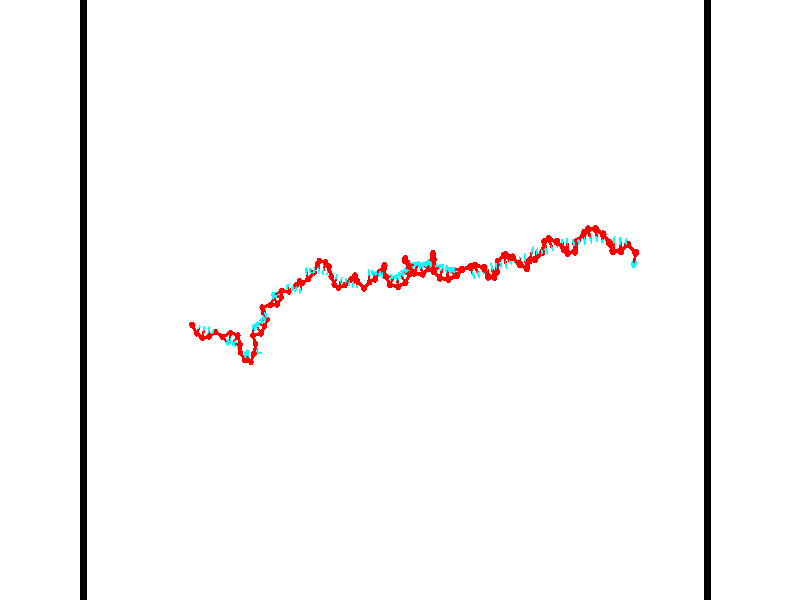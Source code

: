 // switches for output
#declare DRAW_BASES = 1; // possible values are 0, 1; only relevant for DNA ribbons
#declare DRAW_BASES_TYPE = 3; // possible values are 1, 2, 3; only relevant for DNA ribbons
#declare DRAW_FOG = 0; // set to 1 to enable fog

#include "colors.inc"

#include "transforms.inc"
background { rgb <1, 1, 1>}

#default {
   normal{
       ripples 0.25
       frequency 0.20
       turbulence 0.2
       lambda 5
   }
	finish {
		phong 0.1
		phong_size 40.
	}
}

// original window dimensions: 1024x640


// camera settings

camera {
	sky <-0, 1, 0>
	up <-0, 1, 0>
	right 1.6 * <0.99995, 0, 0.00999983>
	location <54.4867, 55, 106.329>
	look_at <55, 55, 55.0001>
	direction <0.513302, 0, -51.3289>
	angle 67.0682
}


# declare cpy_camera_pos = <54.4867, 55, 106.329>;
# if (DRAW_FOG = 1)
fog {
	fog_type 2
	up vnormalize(cpy_camera_pos)
	color rgbt<1,1,1,0.3>
	distance 1e-5
	fog_alt 3e-3
	fog_offset 88
}
# end


// LIGHTS

# declare lum = 6;
global_settings {
	ambient_light rgb lum * <0.05, 0.05, 0.05>
	max_trace_level 15
}# declare cpy_direct_light_amount = 0.25;
light_source
{	1000 * <-0.98995, -1, 1.00995>,
	rgb lum * cpy_direct_light_amount
	parallel
}

light_source
{	1000 * <0.98995, 1, -1.00995>,
	rgb lum * cpy_direct_light_amount
	parallel
}

// strand 0

// nucleotide -1

// particle -1
sphere {
	<35.789059, 53.082752, 50.249699> 0.250000
	pigment { color rgbt <1,0,0,0> }
	no_shadow
}
cylinder {
	<35.772308, 53.010448, 49.856644>,  <35.762260, 52.967068, 49.620811>, 0.100000
	pigment { color rgbt <1,0,0,0> }
	no_shadow
}
cylinder {
	<35.772308, 53.010448, 49.856644>,  <35.789059, 53.082752, 50.249699>, 0.100000
	pigment { color rgbt <1,0,0,0> }
	no_shadow
}

// particle -1
sphere {
	<35.772308, 53.010448, 49.856644> 0.100000
	pigment { color rgbt <1,0,0,0> }
	no_shadow
}
sphere {
	0, 1
	scale<0.080000,0.200000,0.300000>
	matrix <0.938119, -0.345508, 0.023582,
		-0.343771, -0.920842, 0.184041,
		-0.041873, -0.180760, -0.982636,
		35.759747, 52.956223, 49.561852>
	pigment { color rgbt <0,1,1,0> }
	no_shadow
}
cylinder {
	<36.190845, 52.419613, 50.156548>,  <35.789059, 53.082752, 50.249699>, 0.130000
	pigment { color rgbt <1,0,0,0> }
	no_shadow
}

// nucleotide -1

// particle -1
sphere {
	<36.190845, 52.419613, 50.156548> 0.250000
	pigment { color rgbt <1,0,0,0> }
	no_shadow
}
cylinder {
	<36.215893, 52.641212, 49.824486>,  <36.230919, 52.774174, 49.625248>, 0.100000
	pigment { color rgbt <1,0,0,0> }
	no_shadow
}
cylinder {
	<36.215893, 52.641212, 49.824486>,  <36.190845, 52.419613, 50.156548>, 0.100000
	pigment { color rgbt <1,0,0,0> }
	no_shadow
}

// particle -1
sphere {
	<36.215893, 52.641212, 49.824486> 0.100000
	pigment { color rgbt <1,0,0,0> }
	no_shadow
}
sphere {
	0, 1
	scale<0.080000,0.200000,0.300000>
	matrix <0.984647, -0.170090, -0.039242,
		-0.162942, -0.814956, -0.556144,
		0.062614, 0.554000, -0.830159,
		36.234676, 52.807411, 49.575439>
	pigment { color rgbt <0,1,1,0> }
	no_shadow
}
cylinder {
	<36.555664, 52.042538, 49.689793>,  <36.190845, 52.419613, 50.156548>, 0.130000
	pigment { color rgbt <1,0,0,0> }
	no_shadow
}

// nucleotide -1

// particle -1
sphere {
	<36.555664, 52.042538, 49.689793> 0.250000
	pigment { color rgbt <1,0,0,0> }
	no_shadow
}
cylinder {
	<36.621635, 52.427032, 49.601410>,  <36.661217, 52.657730, 49.548382>, 0.100000
	pigment { color rgbt <1,0,0,0> }
	no_shadow
}
cylinder {
	<36.621635, 52.427032, 49.601410>,  <36.555664, 52.042538, 49.689793>, 0.100000
	pigment { color rgbt <1,0,0,0> }
	no_shadow
}

// particle -1
sphere {
	<36.621635, 52.427032, 49.601410> 0.100000
	pigment { color rgbt <1,0,0,0> }
	no_shadow
}
sphere {
	0, 1
	scale<0.080000,0.200000,0.300000>
	matrix <0.985175, -0.171273, -0.009751,
		-0.047217, -0.216073, -0.975235,
		0.164924, 0.961238, -0.220957,
		36.671112, 52.715405, 49.535122>
	pigment { color rgbt <0,1,1,0> }
	no_shadow
}
cylinder {
	<36.971695, 52.112061, 49.034245>,  <36.555664, 52.042538, 49.689793>, 0.130000
	pigment { color rgbt <1,0,0,0> }
	no_shadow
}

// nucleotide -1

// particle -1
sphere {
	<36.971695, 52.112061, 49.034245> 0.250000
	pigment { color rgbt <1,0,0,0> }
	no_shadow
}
cylinder {
	<37.045292, 52.431507, 49.263458>,  <37.089451, 52.623173, 49.400986>, 0.100000
	pigment { color rgbt <1,0,0,0> }
	no_shadow
}
cylinder {
	<37.045292, 52.431507, 49.263458>,  <36.971695, 52.112061, 49.034245>, 0.100000
	pigment { color rgbt <1,0,0,0> }
	no_shadow
}

// particle -1
sphere {
	<37.045292, 52.431507, 49.263458> 0.100000
	pigment { color rgbt <1,0,0,0> }
	no_shadow
}
sphere {
	0, 1
	scale<0.080000,0.200000,0.300000>
	matrix <0.977548, -0.209584, -0.021781,
		0.102703, 0.564172, -0.819245,
		0.183989, 0.798614, 0.573030,
		37.100487, 52.671093, 49.435368>
	pigment { color rgbt <0,1,1,0> }
	no_shadow
}
cylinder {
	<37.491737, 52.470173, 48.735031>,  <36.971695, 52.112061, 49.034245>, 0.130000
	pigment { color rgbt <1,0,0,0> }
	no_shadow
}

// nucleotide -1

// particle -1
sphere {
	<37.491737, 52.470173, 48.735031> 0.250000
	pigment { color rgbt <1,0,0,0> }
	no_shadow
}
cylinder {
	<37.477978, 52.491920, 49.134201>,  <37.469723, 52.504967, 49.373703>, 0.100000
	pigment { color rgbt <1,0,0,0> }
	no_shadow
}
cylinder {
	<37.477978, 52.491920, 49.134201>,  <37.491737, 52.470173, 48.735031>, 0.100000
	pigment { color rgbt <1,0,0,0> }
	no_shadow
}

// particle -1
sphere {
	<37.477978, 52.491920, 49.134201> 0.100000
	pigment { color rgbt <1,0,0,0> }
	no_shadow
}
sphere {
	0, 1
	scale<0.080000,0.200000,0.300000>
	matrix <0.889391, -0.453781, 0.055380,
		0.455851, 0.889453, -0.032743,
		-0.034400, 0.054366, 0.997928,
		37.467659, 52.508232, 49.433578>
	pigment { color rgbt <0,1,1,0> }
	no_shadow
}
cylinder {
	<38.135899, 52.072533, 48.556976>,  <37.491737, 52.470173, 48.735031>, 0.130000
	pigment { color rgbt <1,0,0,0> }
	no_shadow
}

// nucleotide -1

// particle -1
sphere {
	<38.135899, 52.072533, 48.556976> 0.250000
	pigment { color rgbt <1,0,0,0> }
	no_shadow
}
cylinder {
	<38.420311, 51.822575, 48.685936>,  <38.590958, 51.672600, 48.763313>, 0.100000
	pigment { color rgbt <1,0,0,0> }
	no_shadow
}
cylinder {
	<38.420311, 51.822575, 48.685936>,  <38.135899, 52.072533, 48.556976>, 0.100000
	pigment { color rgbt <1,0,0,0> }
	no_shadow
}

// particle -1
sphere {
	<38.420311, 51.822575, 48.685936> 0.100000
	pigment { color rgbt <1,0,0,0> }
	no_shadow
}
sphere {
	0, 1
	scale<0.080000,0.200000,0.300000>
	matrix <0.456151, 0.060985, -0.887810,
		0.535123, 0.778327, 0.328406,
		0.711035, -0.624890, 0.322400,
		38.633621, 51.635109, 48.782658>
	pigment { color rgbt <0,1,1,0> }
	no_shadow
}
cylinder {
	<38.828350, 52.392048, 48.368614>,  <38.135899, 52.072533, 48.556976>, 0.130000
	pigment { color rgbt <1,0,0,0> }
	no_shadow
}

// nucleotide -1

// particle -1
sphere {
	<38.828350, 52.392048, 48.368614> 0.250000
	pigment { color rgbt <1,0,0,0> }
	no_shadow
}
cylinder {
	<38.789265, 51.995277, 48.400955>,  <38.765816, 51.757214, 48.420361>, 0.100000
	pigment { color rgbt <1,0,0,0> }
	no_shadow
}
cylinder {
	<38.789265, 51.995277, 48.400955>,  <38.828350, 52.392048, 48.368614>, 0.100000
	pigment { color rgbt <1,0,0,0> }
	no_shadow
}

// particle -1
sphere {
	<38.789265, 51.995277, 48.400955> 0.100000
	pigment { color rgbt <1,0,0,0> }
	no_shadow
}
sphere {
	0, 1
	scale<0.080000,0.200000,0.300000>
	matrix <0.549796, -0.121517, -0.826413,
		0.829564, -0.036299, 0.557230,
		-0.097711, -0.991925, 0.080849,
		38.759953, 51.697701, 48.425209>
	pigment { color rgbt <0,1,1,0> }
	no_shadow
}
cylinder {
	<39.510597, 52.175362, 48.260582>,  <38.828350, 52.392048, 48.368614>, 0.130000
	pigment { color rgbt <1,0,0,0> }
	no_shadow
}

// nucleotide -1

// particle -1
sphere {
	<39.510597, 52.175362, 48.260582> 0.250000
	pigment { color rgbt <1,0,0,0> }
	no_shadow
}
cylinder {
	<39.273006, 51.856361, 48.218285>,  <39.130451, 51.664959, 48.192905>, 0.100000
	pigment { color rgbt <1,0,0,0> }
	no_shadow
}
cylinder {
	<39.273006, 51.856361, 48.218285>,  <39.510597, 52.175362, 48.260582>, 0.100000
	pigment { color rgbt <1,0,0,0> }
	no_shadow
}

// particle -1
sphere {
	<39.273006, 51.856361, 48.218285> 0.100000
	pigment { color rgbt <1,0,0,0> }
	no_shadow
}
sphere {
	0, 1
	scale<0.080000,0.200000,0.300000>
	matrix <0.569476, -0.323973, -0.755473,
		0.568236, -0.508947, 0.646591,
		-0.593974, -0.797505, -0.105740,
		39.094814, 51.617111, 48.186562>
	pigment { color rgbt <0,1,1,0> }
	no_shadow
}
cylinder {
	<39.736656, 51.438416, 48.279469>,  <39.510597, 52.175362, 48.260582>, 0.130000
	pigment { color rgbt <1,0,0,0> }
	no_shadow
}

// nucleotide -1

// particle -1
sphere {
	<39.736656, 51.438416, 48.279469> 0.250000
	pigment { color rgbt <1,0,0,0> }
	no_shadow
}
cylinder {
	<39.419537, 51.432117, 48.035759>,  <39.229263, 51.428337, 47.889534>, 0.100000
	pigment { color rgbt <1,0,0,0> }
	no_shadow
}
cylinder {
	<39.419537, 51.432117, 48.035759>,  <39.736656, 51.438416, 48.279469>, 0.100000
	pigment { color rgbt <1,0,0,0> }
	no_shadow
}

// particle -1
sphere {
	<39.419537, 51.432117, 48.035759> 0.100000
	pigment { color rgbt <1,0,0,0> }
	no_shadow
}
sphere {
	0, 1
	scale<0.080000,0.200000,0.300000>
	matrix <0.589114, -0.276070, -0.759428,
		-0.156246, -0.961008, 0.228144,
		-0.792800, -0.015745, -0.609278,
		39.181698, 51.427395, 47.852974>
	pigment { color rgbt <0,1,1,0> }
	no_shadow
}
cylinder {
	<39.669918, 50.781136, 47.966946>,  <39.736656, 51.438416, 48.279469>, 0.130000
	pigment { color rgbt <1,0,0,0> }
	no_shadow
}

// nucleotide -1

// particle -1
sphere {
	<39.669918, 50.781136, 47.966946> 0.250000
	pigment { color rgbt <1,0,0,0> }
	no_shadow
}
cylinder {
	<39.515202, 51.030067, 47.694740>,  <39.422371, 51.179424, 47.531418>, 0.100000
	pigment { color rgbt <1,0,0,0> }
	no_shadow
}
cylinder {
	<39.515202, 51.030067, 47.694740>,  <39.669918, 50.781136, 47.966946>, 0.100000
	pigment { color rgbt <1,0,0,0> }
	no_shadow
}

// particle -1
sphere {
	<39.515202, 51.030067, 47.694740> 0.100000
	pigment { color rgbt <1,0,0,0> }
	no_shadow
}
sphere {
	0, 1
	scale<0.080000,0.200000,0.300000>
	matrix <0.635617, -0.354737, -0.685676,
		-0.668118, -0.697762, -0.258352,
		-0.386792, 0.622326, -0.680516,
		39.399162, 51.216766, 47.490585>
	pigment { color rgbt <0,1,1,0> }
	no_shadow
}
cylinder {
	<40.051811, 50.150162, 47.749840>,  <39.669918, 50.781136, 47.966946>, 0.130000
	pigment { color rgbt <1,0,0,0> }
	no_shadow
}

// nucleotide -1

// particle -1
sphere {
	<40.051811, 50.150162, 47.749840> 0.250000
	pigment { color rgbt <1,0,0,0> }
	no_shadow
}
cylinder {
	<40.195980, 50.498878, 47.882545>,  <40.282482, 50.708111, 47.962170>, 0.100000
	pigment { color rgbt <1,0,0,0> }
	no_shadow
}
cylinder {
	<40.195980, 50.498878, 47.882545>,  <40.051811, 50.150162, 47.749840>, 0.100000
	pigment { color rgbt <1,0,0,0> }
	no_shadow
}

// particle -1
sphere {
	<40.195980, 50.498878, 47.882545> 0.100000
	pigment { color rgbt <1,0,0,0> }
	no_shadow
}
sphere {
	0, 1
	scale<0.080000,0.200000,0.300000>
	matrix <-0.080999, -0.325076, 0.942213,
		0.929264, -0.366471, -0.046551,
		0.360426, 0.871794, 0.331765,
		40.304108, 50.760418, 47.982075>
	pigment { color rgbt <0,1,1,0> }
	no_shadow
}
cylinder {
	<40.759857, 50.039520, 48.228222>,  <40.051811, 50.150162, 47.749840>, 0.130000
	pigment { color rgbt <1,0,0,0> }
	no_shadow
}

// nucleotide -1

// particle -1
sphere {
	<40.759857, 50.039520, 48.228222> 0.250000
	pigment { color rgbt <1,0,0,0> }
	no_shadow
}
cylinder {
	<40.523731, 50.351440, 48.311592>,  <40.382057, 50.538593, 48.361614>, 0.100000
	pigment { color rgbt <1,0,0,0> }
	no_shadow
}
cylinder {
	<40.523731, 50.351440, 48.311592>,  <40.759857, 50.039520, 48.228222>, 0.100000
	pigment { color rgbt <1,0,0,0> }
	no_shadow
}

// particle -1
sphere {
	<40.523731, 50.351440, 48.311592> 0.100000
	pigment { color rgbt <1,0,0,0> }
	no_shadow
}
sphere {
	0, 1
	scale<0.080000,0.200000,0.300000>
	matrix <0.064103, -0.212111, 0.975141,
		0.804627, 0.588997, 0.075223,
		-0.590310, 0.779802, 0.208427,
		40.346638, 50.585381, 48.374119>
	pigment { color rgbt <0,1,1,0> }
	no_shadow
}
cylinder {
	<41.077263, 50.712494, 48.511143>,  <40.759857, 50.039520, 48.228222>, 0.130000
	pigment { color rgbt <1,0,0,0> }
	no_shadow
}

// nucleotide -1

// particle -1
sphere {
	<41.077263, 50.712494, 48.511143> 0.250000
	pigment { color rgbt <1,0,0,0> }
	no_shadow
}
cylinder {
	<41.432053, 50.772530, 48.685841>,  <41.644928, 50.808552, 48.790661>, 0.100000
	pigment { color rgbt <1,0,0,0> }
	no_shadow
}
cylinder {
	<41.432053, 50.772530, 48.685841>,  <41.077263, 50.712494, 48.511143>, 0.100000
	pigment { color rgbt <1,0,0,0> }
	no_shadow
}

// particle -1
sphere {
	<41.432053, 50.772530, 48.685841> 0.100000
	pigment { color rgbt <1,0,0,0> }
	no_shadow
}
sphere {
	0, 1
	scale<0.080000,0.200000,0.300000>
	matrix <0.002112, -0.947023, 0.321160,
		0.461809, -0.283939, -0.840304,
		0.886977, 0.150089, 0.436744,
		41.698147, 50.817554, 48.816864>
	pigment { color rgbt <0,1,1,0> }
	no_shadow
}
cylinder {
	<41.256378, 51.487442, 48.465679>,  <41.077263, 50.712494, 48.511143>, 0.130000
	pigment { color rgbt <1,0,0,0> }
	no_shadow
}

// nucleotide -1

// particle -1
sphere {
	<41.256378, 51.487442, 48.465679> 0.250000
	pigment { color rgbt <1,0,0,0> }
	no_shadow
}
cylinder {
	<41.257755, 51.171070, 48.220917>,  <41.258583, 50.981247, 48.074059>, 0.100000
	pigment { color rgbt <1,0,0,0> }
	no_shadow
}
cylinder {
	<41.257755, 51.171070, 48.220917>,  <41.256378, 51.487442, 48.465679>, 0.100000
	pigment { color rgbt <1,0,0,0> }
	no_shadow
}

// particle -1
sphere {
	<41.257755, 51.171070, 48.220917> 0.100000
	pigment { color rgbt <1,0,0,0> }
	no_shadow
}
sphere {
	0, 1
	scale<0.080000,0.200000,0.300000>
	matrix <-0.958653, -0.176735, 0.223044,
		-0.284556, 0.585833, -0.758833,
		0.003446, -0.790926, -0.611902,
		41.258789, 50.933792, 48.037346>
	pigment { color rgbt <0,1,1,0> }
	no_shadow
}
cylinder {
	<40.917507, 52.151688, 48.225960>,  <41.256378, 51.487442, 48.465679>, 0.130000
	pigment { color rgbt <1,0,0,0> }
	no_shadow
}

// nucleotide -1

// particle -1
sphere {
	<40.917507, 52.151688, 48.225960> 0.250000
	pigment { color rgbt <1,0,0,0> }
	no_shadow
}
cylinder {
	<40.908211, 52.498425, 48.026745>,  <40.902634, 52.706467, 47.907215>, 0.100000
	pigment { color rgbt <1,0,0,0> }
	no_shadow
}
cylinder {
	<40.908211, 52.498425, 48.026745>,  <40.917507, 52.151688, 48.225960>, 0.100000
	pigment { color rgbt <1,0,0,0> }
	no_shadow
}

// particle -1
sphere {
	<40.908211, 52.498425, 48.026745> 0.100000
	pigment { color rgbt <1,0,0,0> }
	no_shadow
}
sphere {
	0, 1
	scale<0.080000,0.200000,0.300000>
	matrix <0.784705, 0.324484, 0.528155,
		0.619433, -0.378542, -0.687756,
		-0.023237, 0.866843, -0.498040,
		40.901241, 52.758476, 47.877335>
	pigment { color rgbt <0,1,1,0> }
	no_shadow
}
cylinder {
	<41.674774, 52.312344, 48.011032>,  <40.917507, 52.151688, 48.225960>, 0.130000
	pigment { color rgbt <1,0,0,0> }
	no_shadow
}

// nucleotide -1

// particle -1
sphere {
	<41.674774, 52.312344, 48.011032> 0.250000
	pigment { color rgbt <1,0,0,0> }
	no_shadow
}
cylinder {
	<41.434216, 52.631916, 48.013191>,  <41.289879, 52.823658, 48.014488>, 0.100000
	pigment { color rgbt <1,0,0,0> }
	no_shadow
}
cylinder {
	<41.434216, 52.631916, 48.013191>,  <41.674774, 52.312344, 48.011032>, 0.100000
	pigment { color rgbt <1,0,0,0> }
	no_shadow
}

// particle -1
sphere {
	<41.434216, 52.631916, 48.013191> 0.100000
	pigment { color rgbt <1,0,0,0> }
	no_shadow
}
sphere {
	0, 1
	scale<0.080000,0.200000,0.300000>
	matrix <0.713861, 0.534303, 0.452684,
		0.358780, 0.276096, -0.891655,
		-0.601398, 0.798931, 0.005397,
		41.253796, 52.871597, 48.014809>
	pigment { color rgbt <0,1,1,0> }
	no_shadow
}
cylinder {
	<41.963062, 52.880966, 47.750500>,  <41.674774, 52.312344, 48.011032>, 0.130000
	pigment { color rgbt <1,0,0,0> }
	no_shadow
}

// nucleotide -1

// particle -1
sphere {
	<41.963062, 52.880966, 47.750500> 0.250000
	pigment { color rgbt <1,0,0,0> }
	no_shadow
}
cylinder {
	<41.699032, 53.007034, 48.023254>,  <41.540611, 53.082676, 48.186905>, 0.100000
	pigment { color rgbt <1,0,0,0> }
	no_shadow
}
cylinder {
	<41.699032, 53.007034, 48.023254>,  <41.963062, 52.880966, 47.750500>, 0.100000
	pigment { color rgbt <1,0,0,0> }
	no_shadow
}

// particle -1
sphere {
	<41.699032, 53.007034, 48.023254> 0.100000
	pigment { color rgbt <1,0,0,0> }
	no_shadow
}
sphere {
	0, 1
	scale<0.080000,0.200000,0.300000>
	matrix <0.705058, 0.573153, 0.417599,
		-0.259208, 0.756415, -0.600540,
		-0.660079, 0.315170, 0.681882,
		41.501007, 53.101585, 48.227818>
	pigment { color rgbt <0,1,1,0> }
	no_shadow
}
cylinder {
	<42.199268, 53.430138, 47.740940>,  <41.963062, 52.880966, 47.750500>, 0.130000
	pigment { color rgbt <1,0,0,0> }
	no_shadow
}

// nucleotide -1

// particle -1
sphere {
	<42.199268, 53.430138, 47.740940> 0.250000
	pigment { color rgbt <1,0,0,0> }
	no_shadow
}
cylinder {
	<41.983345, 53.388763, 48.075104>,  <41.853790, 53.363937, 48.275600>, 0.100000
	pigment { color rgbt <1,0,0,0> }
	no_shadow
}
cylinder {
	<41.983345, 53.388763, 48.075104>,  <42.199268, 53.430138, 47.740940>, 0.100000
	pigment { color rgbt <1,0,0,0> }
	no_shadow
}

// particle -1
sphere {
	<41.983345, 53.388763, 48.075104> 0.100000
	pigment { color rgbt <1,0,0,0> }
	no_shadow
}
sphere {
	0, 1
	scale<0.080000,0.200000,0.300000>
	matrix <0.711079, 0.475115, 0.518297,
		-0.450525, 0.873823, -0.182921,
		-0.539809, -0.103435, 0.835409,
		41.821404, 53.357735, 48.325726>
	pigment { color rgbt <0,1,1,0> }
	no_shadow
}
cylinder {
	<41.910782, 54.013149, 48.087238>,  <42.199268, 53.430138, 47.740940>, 0.130000
	pigment { color rgbt <1,0,0,0> }
	no_shadow
}

// nucleotide -1

// particle -1
sphere {
	<41.910782, 54.013149, 48.087238> 0.250000
	pigment { color rgbt <1,0,0,0> }
	no_shadow
}
cylinder {
	<42.013554, 53.739624, 48.360409>,  <42.075214, 53.575508, 48.524311>, 0.100000
	pigment { color rgbt <1,0,0,0> }
	no_shadow
}
cylinder {
	<42.013554, 53.739624, 48.360409>,  <41.910782, 54.013149, 48.087238>, 0.100000
	pigment { color rgbt <1,0,0,0> }
	no_shadow
}

// particle -1
sphere {
	<42.013554, 53.739624, 48.360409> 0.100000
	pigment { color rgbt <1,0,0,0> }
	no_shadow
}
sphere {
	0, 1
	scale<0.080000,0.200000,0.300000>
	matrix <0.756212, 0.582260, 0.298524,
		-0.601774, 0.439735, 0.666709,
		0.256927, -0.683817, 0.682922,
		42.090633, 53.534477, 48.565285>
	pigment { color rgbt <0,1,1,0> }
	no_shadow
}
cylinder {
	<41.927685, 54.425385, 48.694046>,  <41.910782, 54.013149, 48.087238>, 0.130000
	pigment { color rgbt <1,0,0,0> }
	no_shadow
}

// nucleotide -1

// particle -1
sphere {
	<41.927685, 54.425385, 48.694046> 0.250000
	pigment { color rgbt <1,0,0,0> }
	no_shadow
}
cylinder {
	<42.135677, 54.088955, 48.753674>,  <42.260471, 53.887096, 48.789448>, 0.100000
	pigment { color rgbt <1,0,0,0> }
	no_shadow
}
cylinder {
	<42.135677, 54.088955, 48.753674>,  <41.927685, 54.425385, 48.694046>, 0.100000
	pigment { color rgbt <1,0,0,0> }
	no_shadow
}

// particle -1
sphere {
	<42.135677, 54.088955, 48.753674> 0.100000
	pigment { color rgbt <1,0,0,0> }
	no_shadow
}
sphere {
	0, 1
	scale<0.080000,0.200000,0.300000>
	matrix <0.791692, 0.540063, 0.285578,
		-0.320697, -0.030480, 0.946691,
		0.519977, -0.841072, 0.149066,
		42.291672, 53.836632, 48.798393>
	pigment { color rgbt <0,1,1,0> }
	no_shadow
}
cylinder {
	<42.640297, 54.594028, 48.474960>,  <41.927685, 54.425385, 48.694046>, 0.130000
	pigment { color rgbt <1,0,0,0> }
	no_shadow
}

// nucleotide -1

// particle -1
sphere {
	<42.640297, 54.594028, 48.474960> 0.250000
	pigment { color rgbt <1,0,0,0> }
	no_shadow
}
cylinder {
	<42.841133, 54.926125, 48.378128>,  <42.961636, 55.125381, 48.320030>, 0.100000
	pigment { color rgbt <1,0,0,0> }
	no_shadow
}
cylinder {
	<42.841133, 54.926125, 48.378128>,  <42.640297, 54.594028, 48.474960>, 0.100000
	pigment { color rgbt <1,0,0,0> }
	no_shadow
}

// particle -1
sphere {
	<42.841133, 54.926125, 48.378128> 0.100000
	pigment { color rgbt <1,0,0,0> }
	no_shadow
}
sphere {
	0, 1
	scale<0.080000,0.200000,0.300000>
	matrix <0.207834, 0.155880, 0.965664,
		0.839472, -0.535161, -0.094287,
		0.502088, 0.830244, -0.242081,
		42.991760, 55.175198, 48.305504>
	pigment { color rgbt <0,1,1,0> }
	no_shadow
}
cylinder {
	<43.364010, 54.632175, 48.684418>,  <42.640297, 54.594028, 48.474960>, 0.130000
	pigment { color rgbt <1,0,0,0> }
	no_shadow
}

// nucleotide -1

// particle -1
sphere {
	<43.364010, 54.632175, 48.684418> 0.250000
	pigment { color rgbt <1,0,0,0> }
	no_shadow
}
cylinder {
	<43.183544, 54.989143, 48.687004>,  <43.075264, 55.203323, 48.688557>, 0.100000
	pigment { color rgbt <1,0,0,0> }
	no_shadow
}
cylinder {
	<43.183544, 54.989143, 48.687004>,  <43.364010, 54.632175, 48.684418>, 0.100000
	pigment { color rgbt <1,0,0,0> }
	no_shadow
}

// particle -1
sphere {
	<43.183544, 54.989143, 48.687004> 0.100000
	pigment { color rgbt <1,0,0,0> }
	no_shadow
}
sphere {
	0, 1
	scale<0.080000,0.200000,0.300000>
	matrix <0.153805, 0.070614, 0.985575,
		0.879086, 0.445655, -0.169117,
		-0.451168, 0.892416, 0.006469,
		43.048195, 55.256866, 48.688946>
	pigment { color rgbt <0,1,1,0> }
	no_shadow
}
cylinder {
	<43.793255, 55.179260, 48.989525>,  <43.364010, 54.632175, 48.684418>, 0.130000
	pigment { color rgbt <1,0,0,0> }
	no_shadow
}

// nucleotide -1

// particle -1
sphere {
	<43.793255, 55.179260, 48.989525> 0.250000
	pigment { color rgbt <1,0,0,0> }
	no_shadow
}
cylinder {
	<43.417522, 55.309189, 49.033623>,  <43.192085, 55.387146, 49.060081>, 0.100000
	pigment { color rgbt <1,0,0,0> }
	no_shadow
}
cylinder {
	<43.417522, 55.309189, 49.033623>,  <43.793255, 55.179260, 48.989525>, 0.100000
	pigment { color rgbt <1,0,0,0> }
	no_shadow
}

// particle -1
sphere {
	<43.417522, 55.309189, 49.033623> 0.100000
	pigment { color rgbt <1,0,0,0> }
	no_shadow
}
sphere {
	0, 1
	scale<0.080000,0.200000,0.300000>
	matrix <0.182263, 0.200370, 0.962618,
		0.290593, 0.924306, -0.247416,
		-0.939328, 0.324824, 0.110240,
		43.135723, 55.406635, 49.066696>
	pigment { color rgbt <0,1,1,0> }
	no_shadow
}
cylinder {
	<43.929844, 55.728565, 49.467522>,  <43.793255, 55.179260, 48.989525>, 0.130000
	pigment { color rgbt <1,0,0,0> }
	no_shadow
}

// nucleotide -1

// particle -1
sphere {
	<43.929844, 55.728565, 49.467522> 0.250000
	pigment { color rgbt <1,0,0,0> }
	no_shadow
}
cylinder {
	<43.575939, 55.542202, 49.462982>,  <43.363598, 55.430382, 49.460258>, 0.100000
	pigment { color rgbt <1,0,0,0> }
	no_shadow
}
cylinder {
	<43.575939, 55.542202, 49.462982>,  <43.929844, 55.728565, 49.467522>, 0.100000
	pigment { color rgbt <1,0,0,0> }
	no_shadow
}

// particle -1
sphere {
	<43.575939, 55.542202, 49.462982> 0.100000
	pigment { color rgbt <1,0,0,0> }
	no_shadow
}
sphere {
	0, 1
	scale<0.080000,0.200000,0.300000>
	matrix <-0.058036, 0.085980, 0.994605,
		-0.462423, 0.880643, -0.103111,
		-0.884758, -0.465913, -0.011350,
		43.310513, 55.402428, 49.459576>
	pigment { color rgbt <0,1,1,0> }
	no_shadow
}
cylinder {
	<44.653046, 55.652523, 49.769871>,  <43.929844, 55.728565, 49.467522>, 0.130000
	pigment { color rgbt <1,0,0,0> }
	no_shadow
}

// nucleotide -1

// particle -1
sphere {
	<44.653046, 55.652523, 49.769871> 0.250000
	pigment { color rgbt <1,0,0,0> }
	no_shadow
}
cylinder {
	<44.637730, 55.869465, 50.105583>,  <44.628540, 55.999630, 50.307011>, 0.100000
	pigment { color rgbt <1,0,0,0> }
	no_shadow
}
cylinder {
	<44.637730, 55.869465, 50.105583>,  <44.653046, 55.652523, 49.769871>, 0.100000
	pigment { color rgbt <1,0,0,0> }
	no_shadow
}

// particle -1
sphere {
	<44.637730, 55.869465, 50.105583> 0.100000
	pigment { color rgbt <1,0,0,0> }
	no_shadow
}
sphere {
	0, 1
	scale<0.080000,0.200000,0.300000>
	matrix <0.898038, -0.349676, 0.266935,
		0.438248, 0.763923, -0.473667,
		-0.038288, 0.542355, 0.839277,
		44.626244, 56.032173, 50.357365>
	pigment { color rgbt <0,1,1,0> }
	no_shadow
}
cylinder {
	<45.319328, 56.120064, 49.788990>,  <44.653046, 55.652523, 49.769871>, 0.130000
	pigment { color rgbt <1,0,0,0> }
	no_shadow
}

// nucleotide -1

// particle -1
sphere {
	<45.319328, 56.120064, 49.788990> 0.250000
	pigment { color rgbt <1,0,0,0> }
	no_shadow
}
cylinder {
	<45.195198, 55.992077, 50.147057>,  <45.120720, 55.915283, 50.361897>, 0.100000
	pigment { color rgbt <1,0,0,0> }
	no_shadow
}
cylinder {
	<45.195198, 55.992077, 50.147057>,  <45.319328, 56.120064, 49.788990>, 0.100000
	pigment { color rgbt <1,0,0,0> }
	no_shadow
}

// particle -1
sphere {
	<45.195198, 55.992077, 50.147057> 0.100000
	pigment { color rgbt <1,0,0,0> }
	no_shadow
}
sphere {
	0, 1
	scale<0.080000,0.200000,0.300000>
	matrix <0.945742, -0.199284, 0.256626,
		0.096280, 0.926232, 0.364450,
		-0.310325, -0.319968, 0.895164,
		45.102100, 55.896088, 50.415607>
	pigment { color rgbt <0,1,1,0> }
	no_shadow
}
cylinder {
	<45.738544, 56.439514, 50.285534>,  <45.319328, 56.120064, 49.788990>, 0.130000
	pigment { color rgbt <1,0,0,0> }
	no_shadow
}

// nucleotide -1

// particle -1
sphere {
	<45.738544, 56.439514, 50.285534> 0.250000
	pigment { color rgbt <1,0,0,0> }
	no_shadow
}
cylinder {
	<45.575802, 56.105904, 50.434593>,  <45.478157, 55.905735, 50.524029>, 0.100000
	pigment { color rgbt <1,0,0,0> }
	no_shadow
}
cylinder {
	<45.575802, 56.105904, 50.434593>,  <45.738544, 56.439514, 50.285534>, 0.100000
	pigment { color rgbt <1,0,0,0> }
	no_shadow
}

// particle -1
sphere {
	<45.575802, 56.105904, 50.434593> 0.100000
	pigment { color rgbt <1,0,0,0> }
	no_shadow
}
sphere {
	0, 1
	scale<0.080000,0.200000,0.300000>
	matrix <0.912695, -0.354080, 0.203999,
		-0.038193, 0.423113, 0.905271,
		-0.406853, -0.834028, 0.372650,
		45.453747, 55.855694, 50.546387>
	pigment { color rgbt <0,1,1,0> }
	no_shadow
}
cylinder {
	<46.076607, 56.297127, 50.954517>,  <45.738544, 56.439514, 50.285534>, 0.130000
	pigment { color rgbt <1,0,0,0> }
	no_shadow
}

// nucleotide -1

// particle -1
sphere {
	<46.076607, 56.297127, 50.954517> 0.250000
	pigment { color rgbt <1,0,0,0> }
	no_shadow
}
cylinder {
	<45.951546, 55.957527, 50.784126>,  <45.876511, 55.753769, 50.681892>, 0.100000
	pigment { color rgbt <1,0,0,0> }
	no_shadow
}
cylinder {
	<45.951546, 55.957527, 50.784126>,  <46.076607, 56.297127, 50.954517>, 0.100000
	pigment { color rgbt <1,0,0,0> }
	no_shadow
}

// particle -1
sphere {
	<45.951546, 55.957527, 50.784126> 0.100000
	pigment { color rgbt <1,0,0,0> }
	no_shadow
}
sphere {
	0, 1
	scale<0.080000,0.200000,0.300000>
	matrix <0.851915, -0.448975, 0.269561,
		-0.420109, -0.278618, 0.863644,
		-0.312650, -0.848996, -0.425977,
		45.857750, 55.702827, 50.656334>
	pigment { color rgbt <0,1,1,0> }
	no_shadow
}
cylinder {
	<46.529282, 56.609982, 50.301933>,  <46.076607, 56.297127, 50.954517>, 0.130000
	pigment { color rgbt <1,0,0,0> }
	no_shadow
}

// nucleotide -1

// particle -1
sphere {
	<46.529282, 56.609982, 50.301933> 0.250000
	pigment { color rgbt <1,0,0,0> }
	no_shadow
}
cylinder {
	<46.468021, 56.961544, 50.482628>,  <46.431267, 57.172482, 50.591045>, 0.100000
	pigment { color rgbt <1,0,0,0> }
	no_shadow
}
cylinder {
	<46.468021, 56.961544, 50.482628>,  <46.529282, 56.609982, 50.301933>, 0.100000
	pigment { color rgbt <1,0,0,0> }
	no_shadow
}

// particle -1
sphere {
	<46.468021, 56.961544, 50.482628> 0.100000
	pigment { color rgbt <1,0,0,0> }
	no_shadow
}
sphere {
	0, 1
	scale<0.080000,0.200000,0.300000>
	matrix <0.900404, -0.064258, 0.430282,
		0.407206, 0.472643, -0.781531,
		-0.153151, 0.878908, 0.451737,
		46.422077, 57.225216, 50.618149>
	pigment { color rgbt <0,1,1,0> }
	no_shadow
}
cylinder {
	<47.059841, 57.143276, 50.067150>,  <46.529282, 56.609982, 50.301933>, 0.130000
	pigment { color rgbt <1,0,0,0> }
	no_shadow
}

// nucleotide -1

// particle -1
sphere {
	<47.059841, 57.143276, 50.067150> 0.250000
	pigment { color rgbt <1,0,0,0> }
	no_shadow
}
cylinder {
	<46.905582, 57.201862, 50.431530>,  <46.813026, 57.237015, 50.650158>, 0.100000
	pigment { color rgbt <1,0,0,0> }
	no_shadow
}
cylinder {
	<46.905582, 57.201862, 50.431530>,  <47.059841, 57.143276, 50.067150>, 0.100000
	pigment { color rgbt <1,0,0,0> }
	no_shadow
}

// particle -1
sphere {
	<46.905582, 57.201862, 50.431530> 0.100000
	pigment { color rgbt <1,0,0,0> }
	no_shadow
}
sphere {
	0, 1
	scale<0.080000,0.200000,0.300000>
	matrix <0.922520, 0.077535, 0.378080,
		-0.015257, 0.986173, -0.165014,
		-0.385647, 0.146461, 0.910948,
		46.789886, 57.245800, 50.704815>
	pigment { color rgbt <0,1,1,0> }
	no_shadow
}
cylinder {
	<47.390789, 57.740875, 50.400368>,  <47.059841, 57.143276, 50.067150>, 0.130000
	pigment { color rgbt <1,0,0,0> }
	no_shadow
}

// nucleotide -1

// particle -1
sphere {
	<47.390789, 57.740875, 50.400368> 0.250000
	pigment { color rgbt <1,0,0,0> }
	no_shadow
}
cylinder {
	<47.257023, 57.459332, 50.651047>,  <47.176762, 57.290405, 50.801453>, 0.100000
	pigment { color rgbt <1,0,0,0> }
	no_shadow
}
cylinder {
	<47.257023, 57.459332, 50.651047>,  <47.390789, 57.740875, 50.400368>, 0.100000
	pigment { color rgbt <1,0,0,0> }
	no_shadow
}

// particle -1
sphere {
	<47.257023, 57.459332, 50.651047> 0.100000
	pigment { color rgbt <1,0,0,0> }
	no_shadow
}
sphere {
	0, 1
	scale<0.080000,0.200000,0.300000>
	matrix <0.938696, -0.189667, 0.287882,
		-0.083765, 0.684550, 0.724137,
		-0.334414, -0.703859, 0.626697,
		47.156700, 57.248173, 50.839054>
	pigment { color rgbt <0,1,1,0> }
	no_shadow
}
cylinder {
	<47.671967, 57.981941, 51.109287>,  <47.390789, 57.740875, 50.400368>, 0.130000
	pigment { color rgbt <1,0,0,0> }
	no_shadow
}

// nucleotide -1

// particle -1
sphere {
	<47.671967, 57.981941, 51.109287> 0.250000
	pigment { color rgbt <1,0,0,0> }
	no_shadow
}
cylinder {
	<47.632900, 57.598064, 51.003872>,  <47.609463, 57.367737, 50.940624>, 0.100000
	pigment { color rgbt <1,0,0,0> }
	no_shadow
}
cylinder {
	<47.632900, 57.598064, 51.003872>,  <47.671967, 57.981941, 51.109287>, 0.100000
	pigment { color rgbt <1,0,0,0> }
	no_shadow
}

// particle -1
sphere {
	<47.632900, 57.598064, 51.003872> 0.100000
	pigment { color rgbt <1,0,0,0> }
	no_shadow
}
sphere {
	0, 1
	scale<0.080000,0.200000,0.300000>
	matrix <0.985367, -0.130413, 0.109748,
		-0.139693, -0.248964, 0.958385,
		-0.097663, -0.959692, -0.263539,
		47.603600, 57.310158, 50.924809>
	pigment { color rgbt <0,1,1,0> }
	no_shadow
}
cylinder {
	<48.248150, 57.852158, 51.264408>,  <47.671967, 57.981941, 51.109287>, 0.130000
	pigment { color rgbt <1,0,0,0> }
	no_shadow
}

// nucleotide -1

// particle -1
sphere {
	<48.248150, 57.852158, 51.264408> 0.250000
	pigment { color rgbt <1,0,0,0> }
	no_shadow
}
cylinder {
	<48.124958, 57.489353, 51.149536>,  <48.051041, 57.271671, 51.080612>, 0.100000
	pigment { color rgbt <1,0,0,0> }
	no_shadow
}
cylinder {
	<48.124958, 57.489353, 51.149536>,  <48.248150, 57.852158, 51.264408>, 0.100000
	pigment { color rgbt <1,0,0,0> }
	no_shadow
}

// particle -1
sphere {
	<48.124958, 57.489353, 51.149536> 0.100000
	pigment { color rgbt <1,0,0,0> }
	no_shadow
}
sphere {
	0, 1
	scale<0.080000,0.200000,0.300000>
	matrix <0.906464, -0.371416, 0.200932,
		-0.288912, -0.198436, 0.936565,
		-0.307983, -0.907013, -0.287181,
		48.032562, 57.217251, 51.063381>
	pigment { color rgbt <0,1,1,0> }
	no_shadow
}
cylinder {
	<48.612663, 57.530437, 51.721298>,  <48.248150, 57.852158, 51.264408>, 0.130000
	pigment { color rgbt <1,0,0,0> }
	no_shadow
}

// nucleotide -1

// particle -1
sphere {
	<48.612663, 57.530437, 51.721298> 0.250000
	pigment { color rgbt <1,0,0,0> }
	no_shadow
}
cylinder {
	<48.510601, 57.289818, 51.418503>,  <48.449364, 57.145447, 51.236824>, 0.100000
	pigment { color rgbt <1,0,0,0> }
	no_shadow
}
cylinder {
	<48.510601, 57.289818, 51.418503>,  <48.612663, 57.530437, 51.721298>, 0.100000
	pigment { color rgbt <1,0,0,0> }
	no_shadow
}

// particle -1
sphere {
	<48.510601, 57.289818, 51.418503> 0.100000
	pigment { color rgbt <1,0,0,0> }
	no_shadow
}
sphere {
	0, 1
	scale<0.080000,0.200000,0.300000>
	matrix <0.928830, -0.370018, -0.019038,
		-0.268648, -0.707975, 0.653146,
		-0.255154, -0.601547, -0.756992,
		48.434055, 57.109352, 51.191406>
	pigment { color rgbt <0,1,1,0> }
	no_shadow
}
cylinder {
	<48.828926, 56.770378, 51.851994>,  <48.612663, 57.530437, 51.721298>, 0.130000
	pigment { color rgbt <1,0,0,0> }
	no_shadow
}

// nucleotide -1

// particle -1
sphere {
	<48.828926, 56.770378, 51.851994> 0.250000
	pigment { color rgbt <1,0,0,0> }
	no_shadow
}
cylinder {
	<48.811516, 56.839767, 51.458443>,  <48.801071, 56.881401, 51.222313>, 0.100000
	pigment { color rgbt <1,0,0,0> }
	no_shadow
}
cylinder {
	<48.811516, 56.839767, 51.458443>,  <48.828926, 56.770378, 51.851994>, 0.100000
	pigment { color rgbt <1,0,0,0> }
	no_shadow
}

// particle -1
sphere {
	<48.811516, 56.839767, 51.458443> 0.100000
	pigment { color rgbt <1,0,0,0> }
	no_shadow
}
sphere {
	0, 1
	scale<0.080000,0.200000,0.300000>
	matrix <0.956255, -0.277922, -0.091300,
		-0.289279, -0.944811, -0.153785,
		-0.043521, 0.173469, -0.983877,
		48.798458, 56.891808, 51.163280>
	pigment { color rgbt <0,1,1,0> }
	no_shadow
}
cylinder {
	<49.054470, 56.174324, 51.391167>,  <48.828926, 56.770378, 51.851994>, 0.130000
	pigment { color rgbt <1,0,0,0> }
	no_shadow
}

// nucleotide -1

// particle -1
sphere {
	<49.054470, 56.174324, 51.391167> 0.250000
	pigment { color rgbt <1,0,0,0> }
	no_shadow
}
cylinder {
	<49.145931, 56.496483, 51.172424>,  <49.200806, 56.689777, 51.041180>, 0.100000
	pigment { color rgbt <1,0,0,0> }
	no_shadow
}
cylinder {
	<49.145931, 56.496483, 51.172424>,  <49.054470, 56.174324, 51.391167>, 0.100000
	pigment { color rgbt <1,0,0,0> }
	no_shadow
}

// particle -1
sphere {
	<49.145931, 56.496483, 51.172424> 0.100000
	pigment { color rgbt <1,0,0,0> }
	no_shadow
}
sphere {
	0, 1
	scale<0.080000,0.200000,0.300000>
	matrix <0.959750, -0.280602, -0.011975,
		-0.163094, -0.522108, -0.837140,
		0.228650, 0.805398, -0.546858,
		49.214527, 56.738102, 51.008366>
	pigment { color rgbt <0,1,1,0> }
	no_shadow
}
cylinder {
	<49.388828, 55.907833, 50.794556>,  <49.054470, 56.174324, 51.391167>, 0.130000
	pigment { color rgbt <1,0,0,0> }
	no_shadow
}

// nucleotide -1

// particle -1
sphere {
	<49.388828, 55.907833, 50.794556> 0.250000
	pigment { color rgbt <1,0,0,0> }
	no_shadow
}
cylinder {
	<49.538151, 56.261860, 50.905762>,  <49.627747, 56.474277, 50.972485>, 0.100000
	pigment { color rgbt <1,0,0,0> }
	no_shadow
}
cylinder {
	<49.538151, 56.261860, 50.905762>,  <49.388828, 55.907833, 50.794556>, 0.100000
	pigment { color rgbt <1,0,0,0> }
	no_shadow
}

// particle -1
sphere {
	<49.538151, 56.261860, 50.905762> 0.100000
	pigment { color rgbt <1,0,0,0> }
	no_shadow
}
sphere {
	0, 1
	scale<0.080000,0.200000,0.300000>
	matrix <0.922906, -0.384757, -0.014364,
		0.094254, 0.261941, -0.960470,
		0.373310, 0.885070, 0.278012,
		49.650143, 56.527382, 50.989166>
	pigment { color rgbt <0,1,1,0> }
	no_shadow
}
cylinder {
	<49.935528, 56.174335, 50.205677>,  <49.388828, 55.907833, 50.794556>, 0.130000
	pigment { color rgbt <1,0,0,0> }
	no_shadow
}

// nucleotide -1

// particle -1
sphere {
	<49.935528, 56.174335, 50.205677> 0.250000
	pigment { color rgbt <1,0,0,0> }
	no_shadow
}
cylinder {
	<50.003529, 56.329475, 50.568039>,  <50.044327, 56.422562, 50.785458>, 0.100000
	pigment { color rgbt <1,0,0,0> }
	no_shadow
}
cylinder {
	<50.003529, 56.329475, 50.568039>,  <49.935528, 56.174335, 50.205677>, 0.100000
	pigment { color rgbt <1,0,0,0> }
	no_shadow
}

// particle -1
sphere {
	<50.003529, 56.329475, 50.568039> 0.100000
	pigment { color rgbt <1,0,0,0> }
	no_shadow
}
sphere {
	0, 1
	scale<0.080000,0.200000,0.300000>
	matrix <0.955613, -0.289361, -0.055438,
		0.240633, 0.875123, -0.419829,
		0.169997, 0.387854, 0.905909,
		50.054527, 56.445831, 50.839813>
	pigment { color rgbt <0,1,1,0> }
	no_shadow
}
cylinder {
	<50.498753, 56.598015, 50.275928>,  <49.935528, 56.174335, 50.205677>, 0.130000
	pigment { color rgbt <1,0,0,0> }
	no_shadow
}

// nucleotide -1

// particle -1
sphere {
	<50.498753, 56.598015, 50.275928> 0.250000
	pigment { color rgbt <1,0,0,0> }
	no_shadow
}
cylinder {
	<50.432503, 56.421146, 50.628532>,  <50.392754, 56.315025, 50.840096>, 0.100000
	pigment { color rgbt <1,0,0,0> }
	no_shadow
}
cylinder {
	<50.432503, 56.421146, 50.628532>,  <50.498753, 56.598015, 50.275928>, 0.100000
	pigment { color rgbt <1,0,0,0> }
	no_shadow
}

// particle -1
sphere {
	<50.432503, 56.421146, 50.628532> 0.100000
	pigment { color rgbt <1,0,0,0> }
	no_shadow
}
sphere {
	0, 1
	scale<0.080000,0.200000,0.300000>
	matrix <0.981724, -0.158887, 0.104750,
		0.093743, 0.882746, 0.460403,
		-0.165620, -0.442169, 0.881508,
		50.382816, 56.288494, 50.892986>
	pigment { color rgbt <0,1,1,0> }
	no_shadow
}
cylinder {
	<50.909164, 56.876255, 50.992210>,  <50.498753, 56.598015, 50.275928>, 0.130000
	pigment { color rgbt <1,0,0,0> }
	no_shadow
}

// nucleotide -1

// particle -1
sphere {
	<50.909164, 56.876255, 50.992210> 0.250000
	pigment { color rgbt <1,0,0,0> }
	no_shadow
}
cylinder {
	<50.821777, 56.487865, 50.953255>,  <50.769344, 56.254833, 50.929882>, 0.100000
	pigment { color rgbt <1,0,0,0> }
	no_shadow
}
cylinder {
	<50.821777, 56.487865, 50.953255>,  <50.909164, 56.876255, 50.992210>, 0.100000
	pigment { color rgbt <1,0,0,0> }
	no_shadow
}

// particle -1
sphere {
	<50.821777, 56.487865, 50.953255> 0.100000
	pigment { color rgbt <1,0,0,0> }
	no_shadow
}
sphere {
	0, 1
	scale<0.080000,0.200000,0.300000>
	matrix <0.967149, -0.228730, 0.110923,
		-0.129979, -0.069955, 0.989046,
		-0.218465, -0.970973, -0.097387,
		50.756237, 56.196575, 50.924038>
	pigment { color rgbt <0,1,1,0> }
	no_shadow
}
cylinder {
	<51.180912, 56.433044, 51.588341>,  <50.909164, 56.876255, 50.992210>, 0.130000
	pigment { color rgbt <1,0,0,0> }
	no_shadow
}

// nucleotide -1

// particle -1
sphere {
	<51.180912, 56.433044, 51.588341> 0.250000
	pigment { color rgbt <1,0,0,0> }
	no_shadow
}
cylinder {
	<51.149464, 56.241478, 51.238609>,  <51.130596, 56.126537, 51.028770>, 0.100000
	pigment { color rgbt <1,0,0,0> }
	no_shadow
}
cylinder {
	<51.149464, 56.241478, 51.238609>,  <51.180912, 56.433044, 51.588341>, 0.100000
	pigment { color rgbt <1,0,0,0> }
	no_shadow
}

// particle -1
sphere {
	<51.149464, 56.241478, 51.238609> 0.100000
	pigment { color rgbt <1,0,0,0> }
	no_shadow
}
sphere {
	0, 1
	scale<0.080000,0.200000,0.300000>
	matrix <0.968610, -0.244170, 0.046645,
		-0.235825, -0.843220, 0.483080,
		-0.078621, -0.478916, -0.874333,
		51.125877, 56.097801, 50.976311>
	pigment { color rgbt <0,1,1,0> }
	no_shadow
}
cylinder {
	<51.765118, 55.885147, 51.539520>,  <51.180912, 56.433044, 51.588341>, 0.130000
	pigment { color rgbt <1,0,0,0> }
	no_shadow
}

// nucleotide -1

// particle -1
sphere {
	<51.765118, 55.885147, 51.539520> 0.250000
	pigment { color rgbt <1,0,0,0> }
	no_shadow
}
cylinder {
	<51.637943, 55.918682, 51.161762>,  <51.561638, 55.938805, 50.935108>, 0.100000
	pigment { color rgbt <1,0,0,0> }
	no_shadow
}
cylinder {
	<51.637943, 55.918682, 51.161762>,  <51.765118, 55.885147, 51.539520>, 0.100000
	pigment { color rgbt <1,0,0,0> }
	no_shadow
}

// particle -1
sphere {
	<51.637943, 55.918682, 51.161762> 0.100000
	pigment { color rgbt <1,0,0,0> }
	no_shadow
}
sphere {
	0, 1
	scale<0.080000,0.200000,0.300000>
	matrix <0.946973, -0.020725, -0.320643,
		-0.046454, -0.996264, -0.072802,
		-0.317936, 0.083837, -0.944398,
		51.542561, 55.943832, 50.878441>
	pigment { color rgbt <0,1,1,0> }
	no_shadow
}
cylinder {
	<52.278793, 56.360039, 51.450874>,  <51.765118, 55.885147, 51.539520>, 0.130000
	pigment { color rgbt <1,0,0,0> }
	no_shadow
}

// nucleotide -1

// particle -1
sphere {
	<52.278793, 56.360039, 51.450874> 0.250000
	pigment { color rgbt <1,0,0,0> }
	no_shadow
}
cylinder {
	<52.238640, 56.757580, 51.432163>,  <52.214546, 56.996105, 51.420937>, 0.100000
	pigment { color rgbt <1,0,0,0> }
	no_shadow
}
cylinder {
	<52.238640, 56.757580, 51.432163>,  <52.278793, 56.360039, 51.450874>, 0.100000
	pigment { color rgbt <1,0,0,0> }
	no_shadow
}

// particle -1
sphere {
	<52.238640, 56.757580, 51.432163> 0.100000
	pigment { color rgbt <1,0,0,0> }
	no_shadow
}
sphere {
	0, 1
	scale<0.080000,0.200000,0.300000>
	matrix <0.969043, 0.108325, 0.221859,
		0.225561, -0.023059, -0.973956,
		-0.100388, 0.993848, -0.046779,
		52.208523, 57.055733, 51.418129>
	pigment { color rgbt <0,1,1,0> }
	no_shadow
}
cylinder {
	<52.760506, 56.573524, 51.089890>,  <52.278793, 56.360039, 51.450874>, 0.130000
	pigment { color rgbt <1,0,0,0> }
	no_shadow
}

// nucleotide -1

// particle -1
sphere {
	<52.760506, 56.573524, 51.089890> 0.250000
	pigment { color rgbt <1,0,0,0> }
	no_shadow
}
cylinder {
	<52.641445, 56.837570, 51.365761>,  <52.570007, 56.995998, 51.531284>, 0.100000
	pigment { color rgbt <1,0,0,0> }
	no_shadow
}
cylinder {
	<52.641445, 56.837570, 51.365761>,  <52.760506, 56.573524, 51.089890>, 0.100000
	pigment { color rgbt <1,0,0,0> }
	no_shadow
}

// particle -1
sphere {
	<52.641445, 56.837570, 51.365761> 0.100000
	pigment { color rgbt <1,0,0,0> }
	no_shadow
}
sphere {
	0, 1
	scale<0.080000,0.200000,0.300000>
	matrix <0.925482, 0.022235, 0.378139,
		0.234281, 0.750834, -0.617545,
		-0.297650, 0.660117, 0.689674,
		52.552151, 57.035606, 51.572662>
	pigment { color rgbt <0,1,1,0> }
	no_shadow
}
cylinder {
	<53.169685, 57.111225, 51.187202>,  <52.760506, 56.573524, 51.089890>, 0.130000
	pigment { color rgbt <1,0,0,0> }
	no_shadow
}

// nucleotide -1

// particle -1
sphere {
	<53.169685, 57.111225, 51.187202> 0.250000
	pigment { color rgbt <1,0,0,0> }
	no_shadow
}
cylinder {
	<52.990482, 57.059509, 51.541054>,  <52.882961, 57.028481, 51.753365>, 0.100000
	pigment { color rgbt <1,0,0,0> }
	no_shadow
}
cylinder {
	<52.990482, 57.059509, 51.541054>,  <53.169685, 57.111225, 51.187202>, 0.100000
	pigment { color rgbt <1,0,0,0> }
	no_shadow
}

// particle -1
sphere {
	<52.990482, 57.059509, 51.541054> 0.100000
	pigment { color rgbt <1,0,0,0> }
	no_shadow
}
sphere {
	0, 1
	scale<0.080000,0.200000,0.300000>
	matrix <0.889518, -0.163749, 0.426549,
		0.089711, 0.977994, 0.188362,
		-0.448007, -0.129285, 0.884633,
		52.856079, 57.020725, 51.806442>
	pigment { color rgbt <0,1,1,0> }
	no_shadow
}
cylinder {
	<53.530792, 57.467365, 51.752525>,  <53.169685, 57.111225, 51.187202>, 0.130000
	pigment { color rgbt <1,0,0,0> }
	no_shadow
}

// nucleotide -1

// particle -1
sphere {
	<53.530792, 57.467365, 51.752525> 0.250000
	pigment { color rgbt <1,0,0,0> }
	no_shadow
}
cylinder {
	<53.346897, 57.173679, 51.952354>,  <53.236561, 56.997467, 52.072250>, 0.100000
	pigment { color rgbt <1,0,0,0> }
	no_shadow
}
cylinder {
	<53.346897, 57.173679, 51.952354>,  <53.530792, 57.467365, 51.752525>, 0.100000
	pigment { color rgbt <1,0,0,0> }
	no_shadow
}

// particle -1
sphere {
	<53.346897, 57.173679, 51.952354> 0.100000
	pigment { color rgbt <1,0,0,0> }
	no_shadow
}
sphere {
	0, 1
	scale<0.080000,0.200000,0.300000>
	matrix <0.873206, -0.271310, 0.404848,
		-0.161705, 0.622354, 0.765851,
		-0.459742, -0.734212, 0.499571,
		53.208973, 56.953415, 52.102226>
	pigment { color rgbt <0,1,1,0> }
	no_shadow
}
cylinder {
	<53.661594, 57.575409, 52.446991>,  <53.530792, 57.467365, 51.752525>, 0.130000
	pigment { color rgbt <1,0,0,0> }
	no_shadow
}

// nucleotide -1

// particle -1
sphere {
	<53.661594, 57.575409, 52.446991> 0.250000
	pigment { color rgbt <1,0,0,0> }
	no_shadow
}
cylinder {
	<53.560238, 57.188972, 52.427193>,  <53.499424, 56.957111, 52.415314>, 0.100000
	pigment { color rgbt <1,0,0,0> }
	no_shadow
}
cylinder {
	<53.560238, 57.188972, 52.427193>,  <53.661594, 57.575409, 52.446991>, 0.100000
	pigment { color rgbt <1,0,0,0> }
	no_shadow
}

// particle -1
sphere {
	<53.560238, 57.188972, 52.427193> 0.100000
	pigment { color rgbt <1,0,0,0> }
	no_shadow
}
sphere {
	0, 1
	scale<0.080000,0.200000,0.300000>
	matrix <0.776467, -0.233641, 0.585245,
		-0.576966, 0.109869, 0.809345,
		-0.253396, -0.966096, -0.049493,
		53.484219, 56.899143, 52.412346>
	pigment { color rgbt <0,1,1,0> }
	no_shadow
}
cylinder {
	<53.587032, 57.299942, 53.026157>,  <53.661594, 57.575409, 52.446991>, 0.130000
	pigment { color rgbt <1,0,0,0> }
	no_shadow
}

// nucleotide -1

// particle -1
sphere {
	<53.587032, 57.299942, 53.026157> 0.250000
	pigment { color rgbt <1,0,0,0> }
	no_shadow
}
cylinder {
	<53.696560, 56.981659, 52.810059>,  <53.762276, 56.790688, 52.680401>, 0.100000
	pigment { color rgbt <1,0,0,0> }
	no_shadow
}
cylinder {
	<53.696560, 56.981659, 52.810059>,  <53.587032, 57.299942, 53.026157>, 0.100000
	pigment { color rgbt <1,0,0,0> }
	no_shadow
}

// particle -1
sphere {
	<53.696560, 56.981659, 52.810059> 0.100000
	pigment { color rgbt <1,0,0,0> }
	no_shadow
}
sphere {
	0, 1
	scale<0.080000,0.200000,0.300000>
	matrix <0.831237, -0.086766, 0.549105,
		-0.483804, -0.599429, 0.637666,
		0.273822, -0.795711, -0.540246,
		53.778706, 56.742947, 52.647984>
	pigment { color rgbt <0,1,1,0> }
	no_shadow
}
cylinder {
	<53.765408, 56.724129, 53.430485>,  <53.587032, 57.299942, 53.026157>, 0.130000
	pigment { color rgbt <1,0,0,0> }
	no_shadow
}

// nucleotide -1

// particle -1
sphere {
	<53.765408, 56.724129, 53.430485> 0.250000
	pigment { color rgbt <1,0,0,0> }
	no_shadow
}
cylinder {
	<53.976723, 56.712288, 53.091064>,  <54.103512, 56.705185, 52.887413>, 0.100000
	pigment { color rgbt <1,0,0,0> }
	no_shadow
}
cylinder {
	<53.976723, 56.712288, 53.091064>,  <53.765408, 56.724129, 53.430485>, 0.100000
	pigment { color rgbt <1,0,0,0> }
	no_shadow
}

// particle -1
sphere {
	<53.976723, 56.712288, 53.091064> 0.100000
	pigment { color rgbt <1,0,0,0> }
	no_shadow
}
sphere {
	0, 1
	scale<0.080000,0.200000,0.300000>
	matrix <0.848121, 0.065465, 0.525743,
		0.039988, -0.997415, 0.059690,
		0.528292, -0.029601, -0.848547,
		54.135212, 56.703407, 52.836502>
	pigment { color rgbt <0,1,1,0> }
	no_shadow
}
cylinder {
	<54.135277, 56.112804, 53.430042>,  <53.765408, 56.724129, 53.430485>, 0.130000
	pigment { color rgbt <1,0,0,0> }
	no_shadow
}

// nucleotide -1

// particle -1
sphere {
	<54.135277, 56.112804, 53.430042> 0.250000
	pigment { color rgbt <1,0,0,0> }
	no_shadow
}
cylinder {
	<54.302956, 56.401802, 53.210125>,  <54.403564, 56.575199, 53.078175>, 0.100000
	pigment { color rgbt <1,0,0,0> }
	no_shadow
}
cylinder {
	<54.302956, 56.401802, 53.210125>,  <54.135277, 56.112804, 53.430042>, 0.100000
	pigment { color rgbt <1,0,0,0> }
	no_shadow
}

// particle -1
sphere {
	<54.302956, 56.401802, 53.210125> 0.100000
	pigment { color rgbt <1,0,0,0> }
	no_shadow
}
sphere {
	0, 1
	scale<0.080000,0.200000,0.300000>
	matrix <0.832265, -0.063832, 0.550692,
		0.362777, -0.688424, -0.628065,
		0.419200, 0.722494, -0.549794,
		54.428715, 56.618549, 53.045185>
	pigment { color rgbt <0,1,1,0> }
	no_shadow
}
cylinder {
	<54.849899, 55.960999, 53.478008>,  <54.135277, 56.112804, 53.430042>, 0.130000
	pigment { color rgbt <1,0,0,0> }
	no_shadow
}

// nucleotide -1

// particle -1
sphere {
	<54.849899, 55.960999, 53.478008> 0.250000
	pigment { color rgbt <1,0,0,0> }
	no_shadow
}
cylinder {
	<54.795914, 56.342377, 53.370140>,  <54.763523, 56.571205, 53.305420>, 0.100000
	pigment { color rgbt <1,0,0,0> }
	no_shadow
}
cylinder {
	<54.795914, 56.342377, 53.370140>,  <54.849899, 55.960999, 53.478008>, 0.100000
	pigment { color rgbt <1,0,0,0> }
	no_shadow
}

// particle -1
sphere {
	<54.795914, 56.342377, 53.370140> 0.100000
	pigment { color rgbt <1,0,0,0> }
	no_shadow
}
sphere {
	0, 1
	scale<0.080000,0.200000,0.300000>
	matrix <0.752435, 0.275697, 0.598191,
		0.644691, -0.122174, -0.754617,
		-0.134962, 0.953449, -0.269667,
		54.755424, 56.628410, 53.289242>
	pigment { color rgbt <0,1,1,0> }
	no_shadow
}
cylinder {
	<55.507568, 56.278816, 53.595837>,  <54.849899, 55.960999, 53.478008>, 0.130000
	pigment { color rgbt <1,0,0,0> }
	no_shadow
}

// nucleotide -1

// particle -1
sphere {
	<55.507568, 56.278816, 53.595837> 0.250000
	pigment { color rgbt <1,0,0,0> }
	no_shadow
}
cylinder {
	<55.246231, 56.577877, 53.548233>,  <55.089428, 56.757313, 53.519672>, 0.100000
	pigment { color rgbt <1,0,0,0> }
	no_shadow
}
cylinder {
	<55.246231, 56.577877, 53.548233>,  <55.507568, 56.278816, 53.595837>, 0.100000
	pigment { color rgbt <1,0,0,0> }
	no_shadow
}

// particle -1
sphere {
	<55.246231, 56.577877, 53.548233> 0.100000
	pigment { color rgbt <1,0,0,0> }
	no_shadow
}
sphere {
	0, 1
	scale<0.080000,0.200000,0.300000>
	matrix <0.489294, 0.536960, 0.687215,
		0.577698, 0.390758, -0.716640,
		-0.653342, 0.747651, -0.119005,
		55.050228, 56.802174, 53.512531>
	pigment { color rgbt <0,1,1,0> }
	no_shadow
}
cylinder {
	<55.855095, 56.894173, 53.306179>,  <55.507568, 56.278816, 53.595837>, 0.130000
	pigment { color rgbt <1,0,0,0> }
	no_shadow
}

// nucleotide -1

// particle -1
sphere {
	<55.855095, 56.894173, 53.306179> 0.250000
	pigment { color rgbt <1,0,0,0> }
	no_shadow
}
cylinder {
	<55.536934, 56.949497, 53.542213>,  <55.346035, 56.982693, 53.683834>, 0.100000
	pigment { color rgbt <1,0,0,0> }
	no_shadow
}
cylinder {
	<55.536934, 56.949497, 53.542213>,  <55.855095, 56.894173, 53.306179>, 0.100000
	pigment { color rgbt <1,0,0,0> }
	no_shadow
}

// particle -1
sphere {
	<55.536934, 56.949497, 53.542213> 0.100000
	pigment { color rgbt <1,0,0,0> }
	no_shadow
}
sphere {
	0, 1
	scale<0.080000,0.200000,0.300000>
	matrix <0.584385, 0.433157, 0.686199,
		-0.160691, 0.890644, -0.425361,
		-0.795407, 0.138308, 0.590083,
		55.298313, 56.990990, 53.719238>
	pigment { color rgbt <0,1,1,0> }
	no_shadow
}
cylinder {
	<55.710167, 57.676838, 53.512463>,  <55.855095, 56.894173, 53.306179>, 0.130000
	pigment { color rgbt <1,0,0,0> }
	no_shadow
}

// nucleotide -1

// particle -1
sphere {
	<55.710167, 57.676838, 53.512463> 0.250000
	pigment { color rgbt <1,0,0,0> }
	no_shadow
}
cylinder {
	<55.609955, 57.388836, 53.771332>,  <55.549828, 57.216034, 53.926651>, 0.100000
	pigment { color rgbt <1,0,0,0> }
	no_shadow
}
cylinder {
	<55.609955, 57.388836, 53.771332>,  <55.710167, 57.676838, 53.512463>, 0.100000
	pigment { color rgbt <1,0,0,0> }
	no_shadow
}

// particle -1
sphere {
	<55.609955, 57.388836, 53.771332> 0.100000
	pigment { color rgbt <1,0,0,0> }
	no_shadow
}
sphere {
	0, 1
	scale<0.080000,0.200000,0.300000>
	matrix <0.469847, 0.494056, 0.731541,
		-0.846451, 0.487342, 0.214517,
		-0.250527, -0.720004, 0.647171,
		55.534798, 57.172836, 53.965485>
	pigment { color rgbt <0,1,1,0> }
	no_shadow
}
cylinder {
	<55.463295, 58.003601, 54.120239>,  <55.710167, 57.676838, 53.512463>, 0.130000
	pigment { color rgbt <1,0,0,0> }
	no_shadow
}

// nucleotide -1

// particle -1
sphere {
	<55.463295, 58.003601, 54.120239> 0.250000
	pigment { color rgbt <1,0,0,0> }
	no_shadow
}
cylinder {
	<55.596260, 57.643089, 54.231377>,  <55.676041, 57.426781, 54.298058>, 0.100000
	pigment { color rgbt <1,0,0,0> }
	no_shadow
}
cylinder {
	<55.596260, 57.643089, 54.231377>,  <55.463295, 58.003601, 54.120239>, 0.100000
	pigment { color rgbt <1,0,0,0> }
	no_shadow
}

// particle -1
sphere {
	<55.596260, 57.643089, 54.231377> 0.100000
	pigment { color rgbt <1,0,0,0> }
	no_shadow
}
sphere {
	0, 1
	scale<0.080000,0.200000,0.300000>
	matrix <0.456081, 0.411475, 0.789100,
		-0.825525, -0.135587, 0.547836,
		0.332412, -0.901279, 0.277844,
		55.695984, 57.372707, 54.314732>
	pigment { color rgbt <0,1,1,0> }
	no_shadow
}
cylinder {
	<55.411922, 57.786789, 54.972420>,  <55.463295, 58.003601, 54.120239>, 0.130000
	pigment { color rgbt <1,0,0,0> }
	no_shadow
}

// nucleotide -1

// particle -1
sphere {
	<55.411922, 57.786789, 54.972420> 0.250000
	pigment { color rgbt <1,0,0,0> }
	no_shadow
}
cylinder {
	<55.726326, 57.601509, 54.808643>,  <55.914967, 57.490341, 54.710377>, 0.100000
	pigment { color rgbt <1,0,0,0> }
	no_shadow
}
cylinder {
	<55.726326, 57.601509, 54.808643>,  <55.411922, 57.786789, 54.972420>, 0.100000
	pigment { color rgbt <1,0,0,0> }
	no_shadow
}

// particle -1
sphere {
	<55.726326, 57.601509, 54.808643> 0.100000
	pigment { color rgbt <1,0,0,0> }
	no_shadow
}
sphere {
	0, 1
	scale<0.080000,0.200000,0.300000>
	matrix <0.567405, 0.277574, 0.775245,
		-0.245442, -0.841666, 0.480996,
		0.786009, -0.463197, -0.409437,
		55.962128, 57.462551, 54.685814>
	pigment { color rgbt <0,1,1,0> }
	no_shadow
}
cylinder {
	<55.720421, 57.383034, 55.491692>,  <55.411922, 57.786789, 54.972420>, 0.130000
	pigment { color rgbt <1,0,0,0> }
	no_shadow
}

// nucleotide -1

// particle -1
sphere {
	<55.720421, 57.383034, 55.491692> 0.250000
	pigment { color rgbt <1,0,0,0> }
	no_shadow
}
cylinder {
	<55.988319, 57.462856, 55.205582>,  <56.149059, 57.510750, 55.033916>, 0.100000
	pigment { color rgbt <1,0,0,0> }
	no_shadow
}
cylinder {
	<55.988319, 57.462856, 55.205582>,  <55.720421, 57.383034, 55.491692>, 0.100000
	pigment { color rgbt <1,0,0,0> }
	no_shadow
}

// particle -1
sphere {
	<55.988319, 57.462856, 55.205582> 0.100000
	pigment { color rgbt <1,0,0,0> }
	no_shadow
}
sphere {
	0, 1
	scale<0.080000,0.200000,0.300000>
	matrix <0.714535, 0.089074, 0.693906,
		0.202183, -0.975830, -0.082930,
		0.669747, 0.199553, -0.715274,
		56.189243, 57.522720, 54.991001>
	pigment { color rgbt <0,1,1,0> }
	no_shadow
}
cylinder {
	<56.208279, 56.883793, 55.504135>,  <55.720421, 57.383034, 55.491692>, 0.130000
	pigment { color rgbt <1,0,0,0> }
	no_shadow
}

// nucleotide -1

// particle -1
sphere {
	<56.208279, 56.883793, 55.504135> 0.250000
	pigment { color rgbt <1,0,0,0> }
	no_shadow
}
cylinder {
	<56.363693, 57.230896, 55.380173>,  <56.456940, 57.439156, 55.305794>, 0.100000
	pigment { color rgbt <1,0,0,0> }
	no_shadow
}
cylinder {
	<56.363693, 57.230896, 55.380173>,  <56.208279, 56.883793, 55.504135>, 0.100000
	pigment { color rgbt <1,0,0,0> }
	no_shadow
}

// particle -1
sphere {
	<56.363693, 57.230896, 55.380173> 0.100000
	pigment { color rgbt <1,0,0,0> }
	no_shadow
}
sphere {
	0, 1
	scale<0.080000,0.200000,0.300000>
	matrix <0.600523, 0.016630, 0.799434,
		0.698867, -0.496714, -0.514646,
		0.388532, 0.867755, -0.309910,
		56.480251, 57.491222, 55.287201>
	pigment { color rgbt <0,1,1,0> }
	no_shadow
}
cylinder {
	<56.922737, 56.817444, 55.213699>,  <56.208279, 56.883793, 55.504135>, 0.130000
	pigment { color rgbt <1,0,0,0> }
	no_shadow
}

// nucleotide -1

// particle -1
sphere {
	<56.922737, 56.817444, 55.213699> 0.250000
	pigment { color rgbt <1,0,0,0> }
	no_shadow
}
cylinder {
	<56.801155, 57.159622, 55.381424>,  <56.728207, 57.364929, 55.482059>, 0.100000
	pigment { color rgbt <1,0,0,0> }
	no_shadow
}
cylinder {
	<56.801155, 57.159622, 55.381424>,  <56.922737, 56.817444, 55.213699>, 0.100000
	pigment { color rgbt <1,0,0,0> }
	no_shadow
}

// particle -1
sphere {
	<56.801155, 57.159622, 55.381424> 0.100000
	pigment { color rgbt <1,0,0,0> }
	no_shadow
}
sphere {
	0, 1
	scale<0.080000,0.200000,0.300000>
	matrix <0.659779, -0.128491, 0.740393,
		0.687245, 0.501698, -0.525351,
		-0.303951, 0.855447, 0.419314,
		56.709969, 57.416256, 55.507217>
	pigment { color rgbt <0,1,1,0> }
	no_shadow
}
cylinder {
	<57.454308, 57.247238, 55.328857>,  <56.922737, 56.817444, 55.213699>, 0.130000
	pigment { color rgbt <1,0,0,0> }
	no_shadow
}

// nucleotide -1

// particle -1
sphere {
	<57.454308, 57.247238, 55.328857> 0.250000
	pigment { color rgbt <1,0,0,0> }
	no_shadow
}
cylinder {
	<57.163055, 57.341709, 55.586243>,  <56.988304, 57.398392, 55.740673>, 0.100000
	pigment { color rgbt <1,0,0,0> }
	no_shadow
}
cylinder {
	<57.163055, 57.341709, 55.586243>,  <57.454308, 57.247238, 55.328857>, 0.100000
	pigment { color rgbt <1,0,0,0> }
	no_shadow
}

// particle -1
sphere {
	<57.163055, 57.341709, 55.586243> 0.100000
	pigment { color rgbt <1,0,0,0> }
	no_shadow
}
sphere {
	0, 1
	scale<0.080000,0.200000,0.300000>
	matrix <0.644323, -0.084386, 0.760084,
		0.233812, 0.968040, -0.090728,
		-0.728135, 0.236175, 0.643460,
		56.944614, 57.412563, 55.779282>
	pigment { color rgbt <0,1,1,0> }
	no_shadow
}
cylinder {
	<57.663765, 57.762779, 55.762421>,  <57.454308, 57.247238, 55.328857>, 0.130000
	pigment { color rgbt <1,0,0,0> }
	no_shadow
}

// nucleotide -1

// particle -1
sphere {
	<57.663765, 57.762779, 55.762421> 0.250000
	pigment { color rgbt <1,0,0,0> }
	no_shadow
}
cylinder {
	<57.381477, 57.614677, 56.004036>,  <57.212105, 57.525818, 56.149006>, 0.100000
	pigment { color rgbt <1,0,0,0> }
	no_shadow
}
cylinder {
	<57.381477, 57.614677, 56.004036>,  <57.663765, 57.762779, 55.762421>, 0.100000
	pigment { color rgbt <1,0,0,0> }
	no_shadow
}

// particle -1
sphere {
	<57.381477, 57.614677, 56.004036> 0.100000
	pigment { color rgbt <1,0,0,0> }
	no_shadow
}
sphere {
	0, 1
	scale<0.080000,0.200000,0.300000>
	matrix <0.610081, 0.115891, 0.783818,
		-0.360216, 0.921672, 0.144099,
		-0.705723, -0.370256, 0.604041,
		57.169762, 57.503601, 56.185249>
	pigment { color rgbt <0,1,1,0> }
	no_shadow
}
cylinder {
	<57.740116, 58.162548, 56.352089>,  <57.663765, 57.762779, 55.762421>, 0.130000
	pigment { color rgbt <1,0,0,0> }
	no_shadow
}

// nucleotide -1

// particle -1
sphere {
	<57.740116, 58.162548, 56.352089> 0.250000
	pigment { color rgbt <1,0,0,0> }
	no_shadow
}
cylinder {
	<57.515038, 57.853092, 56.468613>,  <57.379990, 57.667419, 56.538525>, 0.100000
	pigment { color rgbt <1,0,0,0> }
	no_shadow
}
cylinder {
	<57.515038, 57.853092, 56.468613>,  <57.740116, 58.162548, 56.352089>, 0.100000
	pigment { color rgbt <1,0,0,0> }
	no_shadow
}

// particle -1
sphere {
	<57.515038, 57.853092, 56.468613> 0.100000
	pigment { color rgbt <1,0,0,0> }
	no_shadow
}
sphere {
	0, 1
	scale<0.080000,0.200000,0.300000>
	matrix <0.620933, -0.162915, 0.766747,
		-0.545728, 0.612324, 0.572049,
		-0.562693, -0.773640, 0.291305,
		57.346230, 57.621002, 56.556004>
	pigment { color rgbt <0,1,1,0> }
	no_shadow
}
cylinder {
	<57.670677, 58.151463, 57.103054>,  <57.740116, 58.162548, 56.352089>, 0.130000
	pigment { color rgbt <1,0,0,0> }
	no_shadow
}

// nucleotide -1

// particle -1
sphere {
	<57.670677, 58.151463, 57.103054> 0.250000
	pigment { color rgbt <1,0,0,0> }
	no_shadow
}
cylinder {
	<57.597473, 57.777115, 56.982620>,  <57.553551, 57.552505, 56.910362>, 0.100000
	pigment { color rgbt <1,0,0,0> }
	no_shadow
}
cylinder {
	<57.597473, 57.777115, 56.982620>,  <57.670677, 58.151463, 57.103054>, 0.100000
	pigment { color rgbt <1,0,0,0> }
	no_shadow
}

// particle -1
sphere {
	<57.597473, 57.777115, 56.982620> 0.100000
	pigment { color rgbt <1,0,0,0> }
	no_shadow
}
sphere {
	0, 1
	scale<0.080000,0.200000,0.300000>
	matrix <0.729647, -0.334553, 0.596397,
		-0.658879, -0.110534, 0.744084,
		-0.183014, -0.935872, -0.301081,
		57.542568, 57.496353, 56.892296>
	pigment { color rgbt <0,1,1,0> }
	no_shadow
}
cylinder {
	<57.683441, 57.719269, 57.708633>,  <57.670677, 58.151463, 57.103054>, 0.130000
	pigment { color rgbt <1,0,0,0> }
	no_shadow
}

// nucleotide -1

// particle -1
sphere {
	<57.683441, 57.719269, 57.708633> 0.250000
	pigment { color rgbt <1,0,0,0> }
	no_shadow
}
cylinder {
	<57.784142, 57.520443, 57.376480>,  <57.844563, 57.401146, 57.177185>, 0.100000
	pigment { color rgbt <1,0,0,0> }
	no_shadow
}
cylinder {
	<57.784142, 57.520443, 57.376480>,  <57.683441, 57.719269, 57.708633>, 0.100000
	pigment { color rgbt <1,0,0,0> }
	no_shadow
}

// particle -1
sphere {
	<57.784142, 57.520443, 57.376480> 0.100000
	pigment { color rgbt <1,0,0,0> }
	no_shadow
}
sphere {
	0, 1
	scale<0.080000,0.200000,0.300000>
	matrix <0.863363, -0.272342, 0.424775,
		-0.437291, -0.823866, 0.360586,
		0.251755, -0.497067, -0.830388,
		57.859669, 57.371323, 57.127365>
	pigment { color rgbt <0,1,1,0> }
	no_shadow
}
cylinder {
	<57.674892, 56.946087, 57.742290>,  <57.683441, 57.719269, 57.708633>, 0.130000
	pigment { color rgbt <1,0,0,0> }
	no_shadow
}

// nucleotide -1

// particle -1
sphere {
	<57.674892, 56.946087, 57.742290> 0.250000
	pigment { color rgbt <1,0,0,0> }
	no_shadow
}
cylinder {
	<57.943565, 57.104736, 57.492004>,  <58.104771, 57.199928, 57.341831>, 0.100000
	pigment { color rgbt <1,0,0,0> }
	no_shadow
}
cylinder {
	<57.943565, 57.104736, 57.492004>,  <57.674892, 56.946087, 57.742290>, 0.100000
	pigment { color rgbt <1,0,0,0> }
	no_shadow
}

// particle -1
sphere {
	<57.943565, 57.104736, 57.492004> 0.100000
	pigment { color rgbt <1,0,0,0> }
	no_shadow
}
sphere {
	0, 1
	scale<0.080000,0.200000,0.300000>
	matrix <0.740669, -0.341624, 0.578535,
		0.015701, -0.852045, -0.523234,
		0.671687, 0.396626, -0.625719,
		58.145073, 57.223724, 57.304287>
	pigment { color rgbt <0,1,1,0> }
	no_shadow
}
cylinder {
	<58.198746, 56.473473, 57.528130>,  <57.674892, 56.946087, 57.742290>, 0.130000
	pigment { color rgbt <1,0,0,0> }
	no_shadow
}

// nucleotide -1

// particle -1
sphere {
	<58.198746, 56.473473, 57.528130> 0.250000
	pigment { color rgbt <1,0,0,0> }
	no_shadow
}
cylinder {
	<58.319893, 56.854656, 57.532837>,  <58.392582, 57.083366, 57.535664>, 0.100000
	pigment { color rgbt <1,0,0,0> }
	no_shadow
}
cylinder {
	<58.319893, 56.854656, 57.532837>,  <58.198746, 56.473473, 57.528130>, 0.100000
	pigment { color rgbt <1,0,0,0> }
	no_shadow
}

// particle -1
sphere {
	<58.319893, 56.854656, 57.532837> 0.100000
	pigment { color rgbt <1,0,0,0> }
	no_shadow
}
sphere {
	0, 1
	scale<0.080000,0.200000,0.300000>
	matrix <0.670571, -0.221862, 0.707892,
		0.677205, -0.206503, -0.706222,
		0.302866, 0.952960, 0.011771,
		58.410751, 57.140545, 57.536369>
	pigment { color rgbt <0,1,1,0> }
	no_shadow
}
cylinder {
	<58.880356, 56.397461, 57.612331>,  <58.198746, 56.473473, 57.528130>, 0.130000
	pigment { color rgbt <1,0,0,0> }
	no_shadow
}

// nucleotide -1

// particle -1
sphere {
	<58.880356, 56.397461, 57.612331> 0.250000
	pigment { color rgbt <1,0,0,0> }
	no_shadow
}
cylinder {
	<58.798973, 56.774460, 57.718399>,  <58.750145, 57.000660, 57.782040>, 0.100000
	pigment { color rgbt <1,0,0,0> }
	no_shadow
}
cylinder {
	<58.798973, 56.774460, 57.718399>,  <58.880356, 56.397461, 57.612331>, 0.100000
	pigment { color rgbt <1,0,0,0> }
	no_shadow
}

// particle -1
sphere {
	<58.798973, 56.774460, 57.718399> 0.100000
	pigment { color rgbt <1,0,0,0> }
	no_shadow
}
sphere {
	0, 1
	scale<0.080000,0.200000,0.300000>
	matrix <0.570539, -0.105970, 0.814405,
		0.795671, 0.316981, -0.516169,
		-0.203453, 0.942493, 0.265167,
		58.737938, 57.057209, 57.797951>
	pigment { color rgbt <0,1,1,0> }
	no_shadow
}
cylinder {
	<59.538246, 56.631432, 57.770550>,  <58.880356, 56.397461, 57.612331>, 0.130000
	pigment { color rgbt <1,0,0,0> }
	no_shadow
}

// nucleotide -1

// particle -1
sphere {
	<59.538246, 56.631432, 57.770550> 0.250000
	pigment { color rgbt <1,0,0,0> }
	no_shadow
}
cylinder {
	<59.242020, 56.819038, 57.963043>,  <59.064285, 56.931602, 58.078541>, 0.100000
	pigment { color rgbt <1,0,0,0> }
	no_shadow
}
cylinder {
	<59.242020, 56.819038, 57.963043>,  <59.538246, 56.631432, 57.770550>, 0.100000
	pigment { color rgbt <1,0,0,0> }
	no_shadow
}

// particle -1
sphere {
	<59.242020, 56.819038, 57.963043> 0.100000
	pigment { color rgbt <1,0,0,0> }
	no_shadow
}
sphere {
	0, 1
	scale<0.080000,0.200000,0.300000>
	matrix <0.521886, -0.049702, 0.851566,
		0.423315, 0.881791, -0.207965,
		-0.740567, 0.469015, 0.481234,
		59.019848, 56.959743, 58.107414>
	pigment { color rgbt <0,1,1,0> }
	no_shadow
}
cylinder {
	<59.899734, 57.015213, 58.233860>,  <59.538246, 56.631432, 57.770550>, 0.130000
	pigment { color rgbt <1,0,0,0> }
	no_shadow
}

// nucleotide -1

// particle -1
sphere {
	<59.899734, 57.015213, 58.233860> 0.250000
	pigment { color rgbt <1,0,0,0> }
	no_shadow
}
cylinder {
	<59.519867, 57.005310, 58.358772>,  <59.291946, 56.999367, 58.433720>, 0.100000
	pigment { color rgbt <1,0,0,0> }
	no_shadow
}
cylinder {
	<59.519867, 57.005310, 58.358772>,  <59.899734, 57.015213, 58.233860>, 0.100000
	pigment { color rgbt <1,0,0,0> }
	no_shadow
}

// particle -1
sphere {
	<59.519867, 57.005310, 58.358772> 0.100000
	pigment { color rgbt <1,0,0,0> }
	no_shadow
}
sphere {
	0, 1
	scale<0.080000,0.200000,0.300000>
	matrix <0.295556, 0.259552, 0.919391,
		-0.103818, 0.965412, -0.239169,
		-0.949668, -0.024761, 0.312280,
		59.234966, 56.997883, 58.452457>
	pigment { color rgbt <0,1,1,0> }
	no_shadow
}
cylinder {
	<60.593891, 57.208569, 58.056931>,  <59.899734, 57.015213, 58.233860>, 0.130000
	pigment { color rgbt <1,0,0,0> }
	no_shadow
}

// nucleotide -1

// particle -1
sphere {
	<60.593891, 57.208569, 58.056931> 0.250000
	pigment { color rgbt <1,0,0,0> }
	no_shadow
}
cylinder {
	<60.720787, 56.880013, 58.246529>,  <60.796925, 56.682880, 58.360287>, 0.100000
	pigment { color rgbt <1,0,0,0> }
	no_shadow
}
cylinder {
	<60.720787, 56.880013, 58.246529>,  <60.593891, 57.208569, 58.056931>, 0.100000
	pigment { color rgbt <1,0,0,0> }
	no_shadow
}

// particle -1
sphere {
	<60.720787, 56.880013, 58.246529> 0.100000
	pigment { color rgbt <1,0,0,0> }
	no_shadow
}
sphere {
	0, 1
	scale<0.080000,0.200000,0.300000>
	matrix <0.947676, 0.293344, -0.125935,
		-0.035602, 0.489147, 0.871474,
		0.317243, -0.821392, 0.473997,
		60.815960, 56.633595, 58.388729>
	pigment { color rgbt <0,1,1,0> }
	no_shadow
}
cylinder {
	<60.872589, 57.280548, 58.730038>,  <60.593891, 57.208569, 58.056931>, 0.130000
	pigment { color rgbt <1,0,0,0> }
	no_shadow
}

// nucleotide -1

// particle -1
sphere {
	<60.872589, 57.280548, 58.730038> 0.250000
	pigment { color rgbt <1,0,0,0> }
	no_shadow
}
cylinder {
	<61.043762, 56.967171, 58.549774>,  <61.146465, 56.779144, 58.441616>, 0.100000
	pigment { color rgbt <1,0,0,0> }
	no_shadow
}
cylinder {
	<61.043762, 56.967171, 58.549774>,  <60.872589, 57.280548, 58.730038>, 0.100000
	pigment { color rgbt <1,0,0,0> }
	no_shadow
}

// particle -1
sphere {
	<61.043762, 56.967171, 58.549774> 0.100000
	pigment { color rgbt <1,0,0,0> }
	no_shadow
}
sphere {
	0, 1
	scale<0.080000,0.200000,0.300000>
	matrix <0.872599, 0.488034, -0.019814,
		0.235461, -0.384767, 0.892475,
		0.427935, -0.783439, -0.450661,
		61.172142, 56.732140, 58.414577>
	pigment { color rgbt <0,1,1,0> }
	no_shadow
}
cylinder {
	<61.532871, 57.136879, 58.992390>,  <60.872589, 57.280548, 58.730038>, 0.130000
	pigment { color rgbt <1,0,0,0> }
	no_shadow
}

// nucleotide -1

// particle -1
sphere {
	<61.532871, 57.136879, 58.992390> 0.250000
	pigment { color rgbt <1,0,0,0> }
	no_shadow
}
cylinder {
	<61.572975, 56.990448, 58.622322>,  <61.597038, 56.902588, 58.400284>, 0.100000
	pigment { color rgbt <1,0,0,0> }
	no_shadow
}
cylinder {
	<61.572975, 56.990448, 58.622322>,  <61.532871, 57.136879, 58.992390>, 0.100000
	pigment { color rgbt <1,0,0,0> }
	no_shadow
}

// particle -1
sphere {
	<61.572975, 56.990448, 58.622322> 0.100000
	pigment { color rgbt <1,0,0,0> }
	no_shadow
}
sphere {
	0, 1
	scale<0.080000,0.200000,0.300000>
	matrix <0.947745, 0.318183, -0.023198,
		0.302864, -0.874496, 0.378853,
		0.100258, -0.366082, -0.925166,
		61.603054, 56.880623, 58.344772>
	pigment { color rgbt <0,1,1,0> }
	no_shadow
}
cylinder {
	<61.928146, 56.521584, 58.784271>,  <61.532871, 57.136879, 58.992390>, 0.130000
	pigment { color rgbt <1,0,0,0> }
	no_shadow
}

// nucleotide -1

// particle -1
sphere {
	<61.928146, 56.521584, 58.784271> 0.250000
	pigment { color rgbt <1,0,0,0> }
	no_shadow
}
cylinder {
	<61.939835, 56.804184, 58.501427>,  <61.946846, 56.973743, 58.331722>, 0.100000
	pigment { color rgbt <1,0,0,0> }
	no_shadow
}
cylinder {
	<61.939835, 56.804184, 58.501427>,  <61.928146, 56.521584, 58.784271>, 0.100000
	pigment { color rgbt <1,0,0,0> }
	no_shadow
}

// particle -1
sphere {
	<61.939835, 56.804184, 58.501427> 0.100000
	pigment { color rgbt <1,0,0,0> }
	no_shadow
}
sphere {
	0, 1
	scale<0.080000,0.200000,0.300000>
	matrix <0.949003, 0.202550, 0.241594,
		0.313911, -0.678108, -0.664552,
		0.029222, 0.706501, -0.707109,
		61.948601, 57.016132, 58.289295>
	pigment { color rgbt <0,1,1,0> }
	no_shadow
}
cylinder {
	<62.449619, 56.513779, 58.395184>,  <61.928146, 56.521584, 58.784271>, 0.130000
	pigment { color rgbt <1,0,0,0> }
	no_shadow
}

// nucleotide -1

// particle -1
sphere {
	<62.449619, 56.513779, 58.395184> 0.250000
	pigment { color rgbt <1,0,0,0> }
	no_shadow
}
cylinder {
	<62.351227, 56.899849, 58.359558>,  <62.292191, 57.131493, 58.338184>, 0.100000
	pigment { color rgbt <1,0,0,0> }
	no_shadow
}
cylinder {
	<62.351227, 56.899849, 58.359558>,  <62.449619, 56.513779, 58.395184>, 0.100000
	pigment { color rgbt <1,0,0,0> }
	no_shadow
}

// particle -1
sphere {
	<62.351227, 56.899849, 58.359558> 0.100000
	pigment { color rgbt <1,0,0,0> }
	no_shadow
}
sphere {
	0, 1
	scale<0.080000,0.200000,0.300000>
	matrix <0.963535, 0.253473, 0.085742,
		0.105331, -0.064726, -0.992329,
		-0.245979, 0.965175, -0.089065,
		62.277431, 57.189400, 58.332840>
	pigment { color rgbt <0,1,1,0> }
	no_shadow
}
cylinder {
	<62.777493, 56.867867, 57.777412>,  <62.449619, 56.513779, 58.395184>, 0.130000
	pigment { color rgbt <1,0,0,0> }
	no_shadow
}

// nucleotide -1

// particle -1
sphere {
	<62.777493, 56.867867, 57.777412> 0.250000
	pigment { color rgbt <1,0,0,0> }
	no_shadow
}
cylinder {
	<62.699333, 57.098080, 58.095047>,  <62.652439, 57.236210, 58.285629>, 0.100000
	pigment { color rgbt <1,0,0,0> }
	no_shadow
}
cylinder {
	<62.699333, 57.098080, 58.095047>,  <62.777493, 56.867867, 57.777412>, 0.100000
	pigment { color rgbt <1,0,0,0> }
	no_shadow
}

// particle -1
sphere {
	<62.699333, 57.098080, 58.095047> 0.100000
	pigment { color rgbt <1,0,0,0> }
	no_shadow
}
sphere {
	0, 1
	scale<0.080000,0.200000,0.300000>
	matrix <0.980525, 0.130996, 0.146327,
		-0.019806, 0.807216, -0.589924,
		-0.195395, 0.575537, 0.794090,
		62.640717, 57.270741, 58.333275>
	pigment { color rgbt <0,1,1,0> }
	no_shadow
}
cylinder {
	<62.882000, 57.586567, 57.676739>,  <62.777493, 56.867867, 57.777412>, 0.130000
	pigment { color rgbt <1,0,0,0> }
	no_shadow
}

// nucleotide -1

// particle -1
sphere {
	<62.882000, 57.586567, 57.676739> 0.250000
	pigment { color rgbt <1,0,0,0> }
	no_shadow
}
cylinder {
	<62.950470, 57.435196, 58.040604>,  <62.991550, 57.344376, 58.258923>, 0.100000
	pigment { color rgbt <1,0,0,0> }
	no_shadow
}
cylinder {
	<62.950470, 57.435196, 58.040604>,  <62.882000, 57.586567, 57.676739>, 0.100000
	pigment { color rgbt <1,0,0,0> }
	no_shadow
}

// particle -1
sphere {
	<62.950470, 57.435196, 58.040604> 0.100000
	pigment { color rgbt <1,0,0,0> }
	no_shadow
}
sphere {
	0, 1
	scale<0.080000,0.200000,0.300000>
	matrix <0.943888, 0.327672, -0.041302,
		-0.282443, 0.865694, 0.413281,
		0.171176, -0.378425, 0.909667,
		63.001823, 57.321667, 58.313503>
	pigment { color rgbt <0,1,1,0> }
	no_shadow
}
cylinder {
	<63.299824, 57.984291, 58.072735>,  <62.882000, 57.586567, 57.676739>, 0.130000
	pigment { color rgbt <1,0,0,0> }
	no_shadow
}

// nucleotide -1

// particle -1
sphere {
	<63.299824, 57.984291, 58.072735> 0.250000
	pigment { color rgbt <1,0,0,0> }
	no_shadow
}
cylinder {
	<63.356018, 57.621838, 58.232323>,  <63.389732, 57.404366, 58.328075>, 0.100000
	pigment { color rgbt <1,0,0,0> }
	no_shadow
}
cylinder {
	<63.356018, 57.621838, 58.232323>,  <63.299824, 57.984291, 58.072735>, 0.100000
	pigment { color rgbt <1,0,0,0> }
	no_shadow
}

// particle -1
sphere {
	<63.356018, 57.621838, 58.232323> 0.100000
	pigment { color rgbt <1,0,0,0> }
	no_shadow
}
sphere {
	0, 1
	scale<0.080000,0.200000,0.300000>
	matrix <0.937602, 0.251212, 0.240407,
		-0.318069, 0.340303, 0.884888,
		0.140484, -0.906138, 0.398971,
		63.398163, 57.349995, 58.352013>
	pigment { color rgbt <0,1,1,0> }
	no_shadow
}
cylinder {
	<63.294380, 57.964085, 58.827709>,  <63.299824, 57.984291, 58.072735>, 0.130000
	pigment { color rgbt <1,0,0,0> }
	no_shadow
}

// nucleotide -1

// particle -1
sphere {
	<63.294380, 57.964085, 58.827709> 0.250000
	pigment { color rgbt <1,0,0,0> }
	no_shadow
}
cylinder {
	<63.537796, 57.707649, 58.640648>,  <63.683846, 57.553787, 58.528412>, 0.100000
	pigment { color rgbt <1,0,0,0> }
	no_shadow
}
cylinder {
	<63.537796, 57.707649, 58.640648>,  <63.294380, 57.964085, 58.827709>, 0.100000
	pigment { color rgbt <1,0,0,0> }
	no_shadow
}

// particle -1
sphere {
	<63.537796, 57.707649, 58.640648> 0.100000
	pigment { color rgbt <1,0,0,0> }
	no_shadow
}
sphere {
	0, 1
	scale<0.080000,0.200000,0.300000>
	matrix <0.793450, 0.483382, 0.369836,
		-0.011042, -0.596115, 0.802824,
		0.608535, -0.641084, -0.467650,
		63.720356, 57.515324, 58.500355>
	pigment { color rgbt <0,1,1,0> }
	no_shadow
}
cylinder {
	<63.728935, 57.774158, 59.351963>,  <63.294380, 57.964085, 58.827709>, 0.130000
	pigment { color rgbt <1,0,0,0> }
	no_shadow
}

// nucleotide -1

// particle -1
sphere {
	<63.728935, 57.774158, 59.351963> 0.250000
	pigment { color rgbt <1,0,0,0> }
	no_shadow
}
cylinder {
	<63.921715, 57.651764, 59.023552>,  <64.037384, 57.578327, 58.826504>, 0.100000
	pigment { color rgbt <1,0,0,0> }
	no_shadow
}
cylinder {
	<63.921715, 57.651764, 59.023552>,  <63.728935, 57.774158, 59.351963>, 0.100000
	pigment { color rgbt <1,0,0,0> }
	no_shadow
}

// particle -1
sphere {
	<63.921715, 57.651764, 59.023552> 0.100000
	pigment { color rgbt <1,0,0,0> }
	no_shadow
}
sphere {
	0, 1
	scale<0.080000,0.200000,0.300000>
	matrix <0.872204, 0.256902, 0.416246,
		0.083559, -0.916718, 0.390699,
		0.481952, -0.305988, -0.821032,
		64.066299, 57.559967, 58.777241>
	pigment { color rgbt <0,1,1,0> }
	no_shadow
}
cylinder {
	<64.247871, 57.312202, 59.579067>,  <63.728935, 57.774158, 59.351963>, 0.130000
	pigment { color rgbt <1,0,0,0> }
	no_shadow
}

// nucleotide -1

// particle -1
sphere {
	<64.247871, 57.312202, 59.579067> 0.250000
	pigment { color rgbt <1,0,0,0> }
	no_shadow
}
cylinder {
	<64.326942, 57.523560, 59.248802>,  <64.374390, 57.650372, 59.050644>, 0.100000
	pigment { color rgbt <1,0,0,0> }
	no_shadow
}
cylinder {
	<64.326942, 57.523560, 59.248802>,  <64.247871, 57.312202, 59.579067>, 0.100000
	pigment { color rgbt <1,0,0,0> }
	no_shadow
}

// particle -1
sphere {
	<64.326942, 57.523560, 59.248802> 0.100000
	pigment { color rgbt <1,0,0,0> }
	no_shadow
}
sphere {
	0, 1
	scale<0.080000,0.200000,0.300000>
	matrix <0.872329, 0.289410, 0.394062,
		0.447175, -0.798151, -0.403719,
		0.197681, 0.528390, -0.825667,
		64.386246, 57.682076, 59.001102>
	pigment { color rgbt <0,1,1,0> }
	no_shadow
}
cylinder {
	<64.894402, 57.070095, 59.110844>,  <64.247871, 57.312202, 59.579067>, 0.130000
	pigment { color rgbt <1,0,0,0> }
	no_shadow
}

// nucleotide -1

// particle -1
sphere {
	<64.894402, 57.070095, 59.110844> 0.250000
	pigment { color rgbt <1,0,0,0> }
	no_shadow
}
cylinder {
	<64.813652, 57.461784, 59.118523>,  <64.765198, 57.696796, 59.123131>, 0.100000
	pigment { color rgbt <1,0,0,0> }
	no_shadow
}
cylinder {
	<64.813652, 57.461784, 59.118523>,  <64.894402, 57.070095, 59.110844>, 0.100000
	pigment { color rgbt <1,0,0,0> }
	no_shadow
}

// particle -1
sphere {
	<64.813652, 57.461784, 59.118523> 0.100000
	pigment { color rgbt <1,0,0,0> }
	no_shadow
}
sphere {
	0, 1
	scale<0.080000,0.200000,0.300000>
	matrix <0.917036, 0.182103, 0.354802,
		0.343933, 0.089236, -0.934744,
		-0.201881, 0.979222, 0.019201,
		64.753090, 57.755550, 59.124283>
	pigment { color rgbt <0,1,1,0> }
	no_shadow
}
cylinder {
	<65.187935, 57.584091, 58.777641>,  <64.894402, 57.070095, 59.110844>, 0.130000
	pigment { color rgbt <1,0,0,0> }
	no_shadow
}

// nucleotide -1

// particle -1
sphere {
	<65.187935, 57.584091, 58.777641> 0.250000
	pigment { color rgbt <1,0,0,0> }
	no_shadow
}
cylinder {
	<65.297432, 57.965523, 58.827850>,  <65.363129, 58.194382, 58.857975>, 0.100000
	pigment { color rgbt <1,0,0,0> }
	no_shadow
}
cylinder {
	<65.297432, 57.965523, 58.827850>,  <65.187935, 57.584091, 58.777641>, 0.100000
	pigment { color rgbt <1,0,0,0> }
	no_shadow
}

// particle -1
sphere {
	<65.297432, 57.965523, 58.827850> 0.100000
	pigment { color rgbt <1,0,0,0> }
	no_shadow
}
sphere {
	0, 1
	scale<0.080000,0.200000,0.300000>
	matrix <0.956784, -0.283294, 0.065641,
		0.098153, 0.102129, -0.989917,
		0.273733, 0.953580, 0.125521,
		65.379555, 58.251598, 58.865505>
	pigment { color rgbt <0,1,1,0> }
	no_shadow
}
cylinder {
	<65.742218, 57.703545, 58.342022>,  <65.187935, 57.584091, 58.777641>, 0.130000
	pigment { color rgbt <1,0,0,0> }
	no_shadow
}

// nucleotide -1

// particle -1
sphere {
	<65.742218, 57.703545, 58.342022> 0.250000
	pigment { color rgbt <1,0,0,0> }
	no_shadow
}
cylinder {
	<65.747284, 57.984604, 58.626595>,  <65.750320, 58.153240, 58.797337>, 0.100000
	pigment { color rgbt <1,0,0,0> }
	no_shadow
}
cylinder {
	<65.747284, 57.984604, 58.626595>,  <65.742218, 57.703545, 58.342022>, 0.100000
	pigment { color rgbt <1,0,0,0> }
	no_shadow
}

// particle -1
sphere {
	<65.747284, 57.984604, 58.626595> 0.100000
	pigment { color rgbt <1,0,0,0> }
	no_shadow
}
sphere {
	0, 1
	scale<0.080000,0.200000,0.300000>
	matrix <0.976957, -0.160293, 0.140930,
		0.213061, 0.693252, -0.688481,
		0.012658, 0.702643, 0.711429,
		65.751083, 58.195396, 58.840023>
	pigment { color rgbt <0,1,1,0> }
	no_shadow
}
cylinder {
	<66.321724, 58.147362, 58.226063>,  <65.742218, 57.703545, 58.342022>, 0.130000
	pigment { color rgbt <1,0,0,0> }
	no_shadow
}

// nucleotide -1

// particle -1
sphere {
	<66.321724, 58.147362, 58.226063> 0.250000
	pigment { color rgbt <1,0,0,0> }
	no_shadow
}
cylinder {
	<66.206947, 58.138878, 58.609146>,  <66.138084, 58.133785, 58.838997>, 0.100000
	pigment { color rgbt <1,0,0,0> }
	no_shadow
}
cylinder {
	<66.206947, 58.138878, 58.609146>,  <66.321724, 58.147362, 58.226063>, 0.100000
	pigment { color rgbt <1,0,0,0> }
	no_shadow
}

// particle -1
sphere {
	<66.206947, 58.138878, 58.609146> 0.100000
	pigment { color rgbt <1,0,0,0> }
	no_shadow
}
sphere {
	0, 1
	scale<0.080000,0.200000,0.300000>
	matrix <0.950359, -0.131898, 0.281817,
		0.120342, 0.991036, 0.058008,
		-0.286942, -0.021214, 0.957713,
		66.120865, 58.132515, 58.896461>
	pigment { color rgbt <0,1,1,0> }
	no_shadow
}
cylinder {
	<66.399101, 58.854633, 58.632835>,  <66.321724, 58.147362, 58.226063>, 0.130000
	pigment { color rgbt <1,0,0,0> }
	no_shadow
}

// nucleotide -1

// particle -1
sphere {
	<66.399101, 58.854633, 58.632835> 0.250000
	pigment { color rgbt <1,0,0,0> }
	no_shadow
}
cylinder {
	<66.448250, 58.498978, 58.809166>,  <66.477737, 58.285583, 58.914967>, 0.100000
	pigment { color rgbt <1,0,0,0> }
	no_shadow
}
cylinder {
	<66.448250, 58.498978, 58.809166>,  <66.399101, 58.854633, 58.632835>, 0.100000
	pigment { color rgbt <1,0,0,0> }
	no_shadow
}

// particle -1
sphere {
	<66.448250, 58.498978, 58.809166> 0.100000
	pigment { color rgbt <1,0,0,0> }
	no_shadow
}
sphere {
	0, 1
	scale<0.080000,0.200000,0.300000>
	matrix <0.923490, 0.265101, 0.277287,
		-0.363412, 0.373029, 0.853687,
		0.122877, -0.889141, 0.440829,
		66.485115, 58.232235, 58.941414>
	pigment { color rgbt <0,1,1,0> }
	no_shadow
}
cylinder {
	<66.559540, 58.983246, 59.322979>,  <66.399101, 58.854633, 58.632835>, 0.130000
	pigment { color rgbt <1,0,0,0> }
	no_shadow
}

// nucleotide -1

// particle -1
sphere {
	<66.559540, 58.983246, 59.322979> 0.250000
	pigment { color rgbt <1,0,0,0> }
	no_shadow
}
cylinder {
	<66.747551, 58.666145, 59.167740>,  <66.860359, 58.475887, 59.074596>, 0.100000
	pigment { color rgbt <1,0,0,0> }
	no_shadow
}
cylinder {
	<66.747551, 58.666145, 59.167740>,  <66.559540, 58.983246, 59.322979>, 0.100000
	pigment { color rgbt <1,0,0,0> }
	no_shadow
}

// particle -1
sphere {
	<66.747551, 58.666145, 59.167740> 0.100000
	pigment { color rgbt <1,0,0,0> }
	no_shadow
}
sphere {
	0, 1
	scale<0.080000,0.200000,0.300000>
	matrix <0.880188, 0.388162, 0.273130,
		-0.065878, -0.469980, 0.880215,
		0.470032, -0.792748, -0.388099,
		66.888557, 58.428322, 59.051311>
	pigment { color rgbt <0,1,1,0> }
	no_shadow
}
cylinder {
	<67.110611, 58.747295, 59.703892>,  <66.559540, 58.983246, 59.322979>, 0.130000
	pigment { color rgbt <1,0,0,0> }
	no_shadow
}

// nucleotide -1

// particle -1
sphere {
	<67.110611, 58.747295, 59.703892> 0.250000
	pigment { color rgbt <1,0,0,0> }
	no_shadow
}
cylinder {
	<67.199203, 58.668648, 59.321838>,  <67.252357, 58.621460, 59.092606>, 0.100000
	pigment { color rgbt <1,0,0,0> }
	no_shadow
}
cylinder {
	<67.199203, 58.668648, 59.321838>,  <67.110611, 58.747295, 59.703892>, 0.100000
	pigment { color rgbt <1,0,0,0> }
	no_shadow
}

// particle -1
sphere {
	<67.199203, 58.668648, 59.321838> 0.100000
	pigment { color rgbt <1,0,0,0> }
	no_shadow
}
sphere {
	0, 1
	scale<0.080000,0.200000,0.300000>
	matrix <0.908289, 0.398061, 0.128680,
		0.354902, -0.896041, 0.266750,
		0.221485, -0.196617, -0.955136,
		67.265648, 58.609661, 59.035297>
	pigment { color rgbt <0,1,1,0> }
	no_shadow
}
cylinder {
	<67.681198, 58.268417, 59.608341>,  <67.110611, 58.747295, 59.703892>, 0.130000
	pigment { color rgbt <1,0,0,0> }
	no_shadow
}

// nucleotide -1

// particle -1
sphere {
	<67.681198, 58.268417, 59.608341> 0.250000
	pigment { color rgbt <1,0,0,0> }
	no_shadow
}
cylinder {
	<67.681343, 58.556267, 59.330597>,  <67.681435, 58.728977, 59.163952>, 0.100000
	pigment { color rgbt <1,0,0,0> }
	no_shadow
}
cylinder {
	<67.681343, 58.556267, 59.330597>,  <67.681198, 58.268417, 59.608341>, 0.100000
	pigment { color rgbt <1,0,0,0> }
	no_shadow
}

// particle -1
sphere {
	<67.681343, 58.556267, 59.330597> 0.100000
	pigment { color rgbt <1,0,0,0> }
	no_shadow
}
sphere {
	0, 1
	scale<0.080000,0.200000,0.300000>
	matrix <0.968984, 0.171333, 0.178084,
		0.247121, -0.672892, -0.697242,
		0.000370, 0.719625, -0.694362,
		67.681458, 58.772156, 59.122288>
	pigment { color rgbt <0,1,1,0> }
	no_shadow
}
cylinder {
	<68.122864, 58.076992, 59.107552>,  <67.681198, 58.268417, 59.608341>, 0.130000
	pigment { color rgbt <1,0,0,0> }
	no_shadow
}

// nucleotide -1

// particle -1
sphere {
	<68.122864, 58.076992, 59.107552> 0.250000
	pigment { color rgbt <1,0,0,0> }
	no_shadow
}
cylinder {
	<68.092552, 58.474648, 59.138390>,  <68.074364, 58.713242, 59.156895>, 0.100000
	pigment { color rgbt <1,0,0,0> }
	no_shadow
}
cylinder {
	<68.092552, 58.474648, 59.138390>,  <68.122864, 58.076992, 59.107552>, 0.100000
	pigment { color rgbt <1,0,0,0> }
	no_shadow
}

// particle -1
sphere {
	<68.092552, 58.474648, 59.138390> 0.100000
	pigment { color rgbt <1,0,0,0> }
	no_shadow
}
sphere {
	0, 1
	scale<0.080000,0.200000,0.300000>
	matrix <0.991111, 0.066626, 0.115153,
		0.109341, 0.085141, -0.990351,
		-0.075787, 0.994139, 0.077099,
		68.069817, 58.772888, 59.161518>
	pigment { color rgbt <0,1,1,0> }
	no_shadow
}
cylinder {
	<68.786751, 58.168945, 58.802959>,  <68.122864, 58.076992, 59.107552>, 0.130000
	pigment { color rgbt <1,0,0,0> }
	no_shadow
}

// nucleotide -1

// particle -1
sphere {
	<68.786751, 58.168945, 58.802959> 0.250000
	pigment { color rgbt <1,0,0,0> }
	no_shadow
}
cylinder {
	<68.661896, 58.495590, 58.997162>,  <68.586983, 58.691578, 59.113686>, 0.100000
	pigment { color rgbt <1,0,0,0> }
	no_shadow
}
cylinder {
	<68.661896, 58.495590, 58.997162>,  <68.786751, 58.168945, 58.802959>, 0.100000
	pigment { color rgbt <1,0,0,0> }
	no_shadow
}

// particle -1
sphere {
	<68.661896, 58.495590, 58.997162> 0.100000
	pigment { color rgbt <1,0,0,0> }
	no_shadow
}
sphere {
	0, 1
	scale<0.080000,0.200000,0.300000>
	matrix <0.909984, 0.110162, 0.399741,
		0.272947, 0.566580, -0.777487,
		-0.312135, 0.816610, 0.485511,
		68.568253, 58.740574, 59.142815>
	pigment { color rgbt <0,1,1,0> }
	no_shadow
}
cylinder {
	<69.050720, 58.895279, 58.557755>,  <68.786751, 58.168945, 58.802959>, 0.130000
	pigment { color rgbt <1,0,0,0> }
	no_shadow
}

// nucleotide -1

// particle -1
sphere {
	<69.050720, 58.895279, 58.557755> 0.250000
	pigment { color rgbt <1,0,0,0> }
	no_shadow
}
cylinder {
	<68.985229, 58.839188, 58.948349>,  <68.945938, 58.805534, 59.182705>, 0.100000
	pigment { color rgbt <1,0,0,0> }
	no_shadow
}
cylinder {
	<68.985229, 58.839188, 58.948349>,  <69.050720, 58.895279, 58.557755>, 0.100000
	pigment { color rgbt <1,0,0,0> }
	no_shadow
}

// particle -1
sphere {
	<68.985229, 58.839188, 58.948349> 0.100000
	pigment { color rgbt <1,0,0,0> }
	no_shadow
}
sphere {
	0, 1
	scale<0.080000,0.200000,0.300000>
	matrix <0.973945, 0.134485, 0.182604,
		-0.156929, 0.980943, 0.114557,
		-0.163718, -0.140228, 0.976490,
		68.936111, 58.797119, 59.241295>
	pigment { color rgbt <0,1,1,0> }
	no_shadow
}
cylinder {
	<69.474884, 59.430016, 58.987274>,  <69.050720, 58.895279, 58.557755>, 0.130000
	pigment { color rgbt <1,0,0,0> }
	no_shadow
}

// nucleotide -1

// particle -1
sphere {
	<69.474884, 59.430016, 58.987274> 0.250000
	pigment { color rgbt <1,0,0,0> }
	no_shadow
}
cylinder {
	<69.411537, 59.103714, 59.209793>,  <69.373528, 58.907932, 59.343304>, 0.100000
	pigment { color rgbt <1,0,0,0> }
	no_shadow
}
cylinder {
	<69.411537, 59.103714, 59.209793>,  <69.474884, 59.430016, 58.987274>, 0.100000
	pigment { color rgbt <1,0,0,0> }
	no_shadow
}

// particle -1
sphere {
	<69.411537, 59.103714, 59.209793> 0.100000
	pigment { color rgbt <1,0,0,0> }
	no_shadow
}
sphere {
	0, 1
	scale<0.080000,0.200000,0.300000>
	matrix <0.901532, 0.110308, 0.418416,
		-0.402688, 0.567787, 0.717956,
		-0.158375, -0.815751, 0.556298,
		69.364021, 58.858990, 59.376682>
	pigment { color rgbt <0,1,1,0> }
	no_shadow
}
cylinder {
	<69.517654, 59.571922, 59.703842>,  <69.474884, 59.430016, 58.987274>, 0.130000
	pigment { color rgbt <1,0,0,0> }
	no_shadow
}

// nucleotide -1

// particle -1
sphere {
	<69.517654, 59.571922, 59.703842> 0.250000
	pigment { color rgbt <1,0,0,0> }
	no_shadow
}
cylinder {
	<69.656044, 59.200516, 59.649933>,  <69.739082, 58.977673, 59.617588>, 0.100000
	pigment { color rgbt <1,0,0,0> }
	no_shadow
}
cylinder {
	<69.656044, 59.200516, 59.649933>,  <69.517654, 59.571922, 59.703842>, 0.100000
	pigment { color rgbt <1,0,0,0> }
	no_shadow
}

// particle -1
sphere {
	<69.656044, 59.200516, 59.649933> 0.100000
	pigment { color rgbt <1,0,0,0> }
	no_shadow
}
sphere {
	0, 1
	scale<0.080000,0.200000,0.300000>
	matrix <0.865879, 0.260664, 0.426976,
		-0.361322, -0.264420, 0.894164,
		0.345977, -0.928513, -0.134772,
		69.759834, 58.921963, 59.609501>
	pigment { color rgbt <0,1,1,0> }
	no_shadow
}
cylinder {
	<69.931839, 59.534267, 60.243530>,  <69.517654, 59.571922, 59.703842>, 0.130000
	pigment { color rgbt <1,0,0,0> }
	no_shadow
}

// nucleotide -1

// particle -1
sphere {
	<69.931839, 59.534267, 60.243530> 0.250000
	pigment { color rgbt <1,0,0,0> }
	no_shadow
}
cylinder {
	<70.056404, 59.238045, 60.005341>,  <70.131142, 59.060310, 59.862427>, 0.100000
	pigment { color rgbt <1,0,0,0> }
	no_shadow
}
cylinder {
	<70.056404, 59.238045, 60.005341>,  <69.931839, 59.534267, 60.243530>, 0.100000
	pigment { color rgbt <1,0,0,0> }
	no_shadow
}

// particle -1
sphere {
	<70.056404, 59.238045, 60.005341> 0.100000
	pigment { color rgbt <1,0,0,0> }
	no_shadow
}
sphere {
	0, 1
	scale<0.080000,0.200000,0.300000>
	matrix <0.897447, 0.023185, 0.440513,
		-0.312420, -0.671591, 0.671833,
		0.311421, -0.740559, -0.595474,
		70.149834, 59.015877, 59.826698>
	pigment { color rgbt <0,1,1,0> }
	no_shadow
}
cylinder {
	<70.382416, 59.158859, 60.594772>,  <69.931839, 59.534267, 60.243530>, 0.130000
	pigment { color rgbt <1,0,0,0> }
	no_shadow
}

// nucleotide -1

// particle -1
sphere {
	<70.382416, 59.158859, 60.594772> 0.250000
	pigment { color rgbt <1,0,0,0> }
	no_shadow
}
cylinder {
	<70.467888, 58.979500, 60.247604>,  <70.519173, 58.871883, 60.039303>, 0.100000
	pigment { color rgbt <1,0,0,0> }
	no_shadow
}
cylinder {
	<70.467888, 58.979500, 60.247604>,  <70.382416, 59.158859, 60.594772>, 0.100000
	pigment { color rgbt <1,0,0,0> }
	no_shadow
}

// particle -1
sphere {
	<70.467888, 58.979500, 60.247604> 0.100000
	pigment { color rgbt <1,0,0,0> }
	no_shadow
}
sphere {
	0, 1
	scale<0.080000,0.200000,0.300000>
	matrix <0.963499, -0.049955, 0.263011,
		-0.161291, -0.892435, 0.421360,
		0.213671, -0.448401, -0.867918,
		70.531990, 58.844978, 59.987228>
	pigment { color rgbt <0,1,1,0> }
	no_shadow
}
cylinder {
	<70.830841, 58.621807, 60.692871>,  <70.382416, 59.158859, 60.594772>, 0.130000
	pigment { color rgbt <1,0,0,0> }
	no_shadow
}

// nucleotide -1

// particle -1
sphere {
	<70.830841, 58.621807, 60.692871> 0.250000
	pigment { color rgbt <1,0,0,0> }
	no_shadow
}
cylinder {
	<70.873634, 58.752014, 60.317085>,  <70.899307, 58.830139, 60.091614>, 0.100000
	pigment { color rgbt <1,0,0,0> }
	no_shadow
}
cylinder {
	<70.873634, 58.752014, 60.317085>,  <70.830841, 58.621807, 60.692871>, 0.100000
	pigment { color rgbt <1,0,0,0> }
	no_shadow
}

// particle -1
sphere {
	<70.873634, 58.752014, 60.317085> 0.100000
	pigment { color rgbt <1,0,0,0> }
	no_shadow
}
sphere {
	0, 1
	scale<0.080000,0.200000,0.300000>
	matrix <0.993603, -0.000626, 0.112928,
		0.036172, -0.945535, -0.323503,
		0.106980, 0.325519, -0.939464,
		70.905731, 58.849670, 60.035248>
	pigment { color rgbt <0,1,1,0> }
	no_shadow
}
cylinder {
	<71.236748, 58.113914, 60.302238>,  <70.830841, 58.621807, 60.692871>, 0.130000
	pigment { color rgbt <1,0,0,0> }
	no_shadow
}

// nucleotide -1

// particle -1
sphere {
	<71.236748, 58.113914, 60.302238> 0.250000
	pigment { color rgbt <1,0,0,0> }
	no_shadow
}
cylinder {
	<71.317093, 58.496925, 60.219490>,  <71.365295, 58.726730, 60.169842>, 0.100000
	pigment { color rgbt <1,0,0,0> }
	no_shadow
}
cylinder {
	<71.317093, 58.496925, 60.219490>,  <71.236748, 58.113914, 60.302238>, 0.100000
	pigment { color rgbt <1,0,0,0> }
	no_shadow
}

// particle -1
sphere {
	<71.317093, 58.496925, 60.219490> 0.100000
	pigment { color rgbt <1,0,0,0> }
	no_shadow
}
sphere {
	0, 1
	scale<0.080000,0.200000,0.300000>
	matrix <0.914827, -0.107819, 0.389188,
		0.350354, -0.267424, -0.897629,
		0.200860, 0.957528, -0.206872,
		71.377350, 58.784184, 60.157429>
	pigment { color rgbt <0,1,1,0> }
	no_shadow
}
cylinder {
	<71.944824, 58.127190, 60.039276>,  <71.236748, 58.113914, 60.302238>, 0.130000
	pigment { color rgbt <1,0,0,0> }
	no_shadow
}

// nucleotide -1

// particle -1
sphere {
	<71.944824, 58.127190, 60.039276> 0.250000
	pigment { color rgbt <1,0,0,0> }
	no_shadow
}
cylinder {
	<71.865074, 58.486870, 60.195061>,  <71.817223, 58.702679, 60.288532>, 0.100000
	pigment { color rgbt <1,0,0,0> }
	no_shadow
}
cylinder {
	<71.865074, 58.486870, 60.195061>,  <71.944824, 58.127190, 60.039276>, 0.100000
	pigment { color rgbt <1,0,0,0> }
	no_shadow
}

// particle -1
sphere {
	<71.865074, 58.486870, 60.195061> 0.100000
	pigment { color rgbt <1,0,0,0> }
	no_shadow
}
sphere {
	0, 1
	scale<0.080000,0.200000,0.300000>
	matrix <0.796346, -0.082922, 0.599130,
		0.571035, 0.429600, -0.699545,
		-0.199379, 0.899204, 0.389462,
		71.805260, 58.756630, 60.311901>
	pigment { color rgbt <0,1,1,0> }
	no_shadow
}
cylinder {
	<72.529037, 58.566746, 59.928154>,  <71.944824, 58.127190, 60.039276>, 0.130000
	pigment { color rgbt <1,0,0,0> }
	no_shadow
}

// nucleotide -1

// particle -1
sphere {
	<72.529037, 58.566746, 59.928154> 0.250000
	pigment { color rgbt <1,0,0,0> }
	no_shadow
}
cylinder {
	<72.331917, 58.651779, 60.265663>,  <72.213646, 58.702801, 60.468170>, 0.100000
	pigment { color rgbt <1,0,0,0> }
	no_shadow
}
cylinder {
	<72.331917, 58.651779, 60.265663>,  <72.529037, 58.566746, 59.928154>, 0.100000
	pigment { color rgbt <1,0,0,0> }
	no_shadow
}

// particle -1
sphere {
	<72.331917, 58.651779, 60.265663> 0.100000
	pigment { color rgbt <1,0,0,0> }
	no_shadow
}
sphere {
	0, 1
	scale<0.080000,0.200000,0.300000>
	matrix <0.853889, -0.068410, 0.515939,
		0.167403, 0.974745, -0.147810,
		-0.492798, 0.212583, 0.843776,
		72.184074, 58.715553, 60.518795>
	pigment { color rgbt <0,1,1,0> }
	no_shadow
}
cylinder {
	<73.007545, 58.005596, 60.291161>,  <72.529037, 58.566746, 59.928154>, 0.130000
	pigment { color rgbt <1,0,0,0> }
	no_shadow
}

// nucleotide -1

// particle -1
sphere {
	<73.007545, 58.005596, 60.291161> 0.250000
	pigment { color rgbt <1,0,0,0> }
	no_shadow
}
cylinder {
	<72.964966, 57.618988, 60.197769>,  <72.939415, 57.387024, 60.141735>, 0.100000
	pigment { color rgbt <1,0,0,0> }
	no_shadow
}
cylinder {
	<72.964966, 57.618988, 60.197769>,  <73.007545, 58.005596, 60.291161>, 0.100000
	pigment { color rgbt <1,0,0,0> }
	no_shadow
}

// particle -1
sphere {
	<72.964966, 57.618988, 60.197769> 0.100000
	pigment { color rgbt <1,0,0,0> }
	no_shadow
}
sphere {
	0, 1
	scale<0.080000,0.200000,0.300000>
	matrix <0.472547, 0.157422, -0.867132,
		0.874853, -0.202636, 0.439967,
		-0.106451, -0.966518, -0.233476,
		72.933029, 57.329033, 60.127728>
	pigment { color rgbt <0,1,1,0> }
	no_shadow
}
// box output
cylinder {
	<0.000000, 0.000000, 0.000000>,  <110.000000, 0.000000, 0.000000>, 0.550000
	pigment { color rgbt <0,0,0,0> }
	no_shadow
}
cylinder {
	<0.000000, 0.000000, 0.000000>,  <0.000000, 110.000000, 0.000000>, 0.550000
	pigment { color rgbt <0,0,0,0> }
	no_shadow
}
cylinder {
	<0.000000, 0.000000, 0.000000>,  <0.000000, 0.000000, 110.000000>, 0.550000
	pigment { color rgbt <0,0,0,0> }
	no_shadow
}
cylinder {
	<110.000000, 110.000000, 110.000000>,  <0.000000, 110.000000, 110.000000>, 0.550000
	pigment { color rgbt <0,0,0,0> }
	no_shadow
}
cylinder {
	<110.000000, 110.000000, 110.000000>,  <110.000000, 0.000000, 110.000000>, 0.550000
	pigment { color rgbt <0,0,0,0> }
	no_shadow
}
cylinder {
	<110.000000, 110.000000, 110.000000>,  <110.000000, 110.000000, 0.000000>, 0.550000
	pigment { color rgbt <0,0,0,0> }
	no_shadow
}
cylinder {
	<0.000000, 0.000000, 110.000000>,  <0.000000, 110.000000, 110.000000>, 0.550000
	pigment { color rgbt <0,0,0,0> }
	no_shadow
}
cylinder {
	<0.000000, 0.000000, 110.000000>,  <110.000000, 0.000000, 110.000000>, 0.550000
	pigment { color rgbt <0,0,0,0> }
	no_shadow
}
cylinder {
	<110.000000, 110.000000, 0.000000>,  <0.000000, 110.000000, 0.000000>, 0.550000
	pigment { color rgbt <0,0,0,0> }
	no_shadow
}
cylinder {
	<110.000000, 110.000000, 0.000000>,  <110.000000, 0.000000, 0.000000>, 0.550000
	pigment { color rgbt <0,0,0,0> }
	no_shadow
}
cylinder {
	<110.000000, 0.000000, 110.000000>,  <110.000000, 0.000000, 0.000000>, 0.550000
	pigment { color rgbt <0,0,0,0> }
	no_shadow
}
cylinder {
	<0.000000, 110.000000, 0.000000>,  <0.000000, 110.000000, 110.000000>, 0.550000
	pigment { color rgbt <0,0,0,0> }
	no_shadow
}
// end of box output
